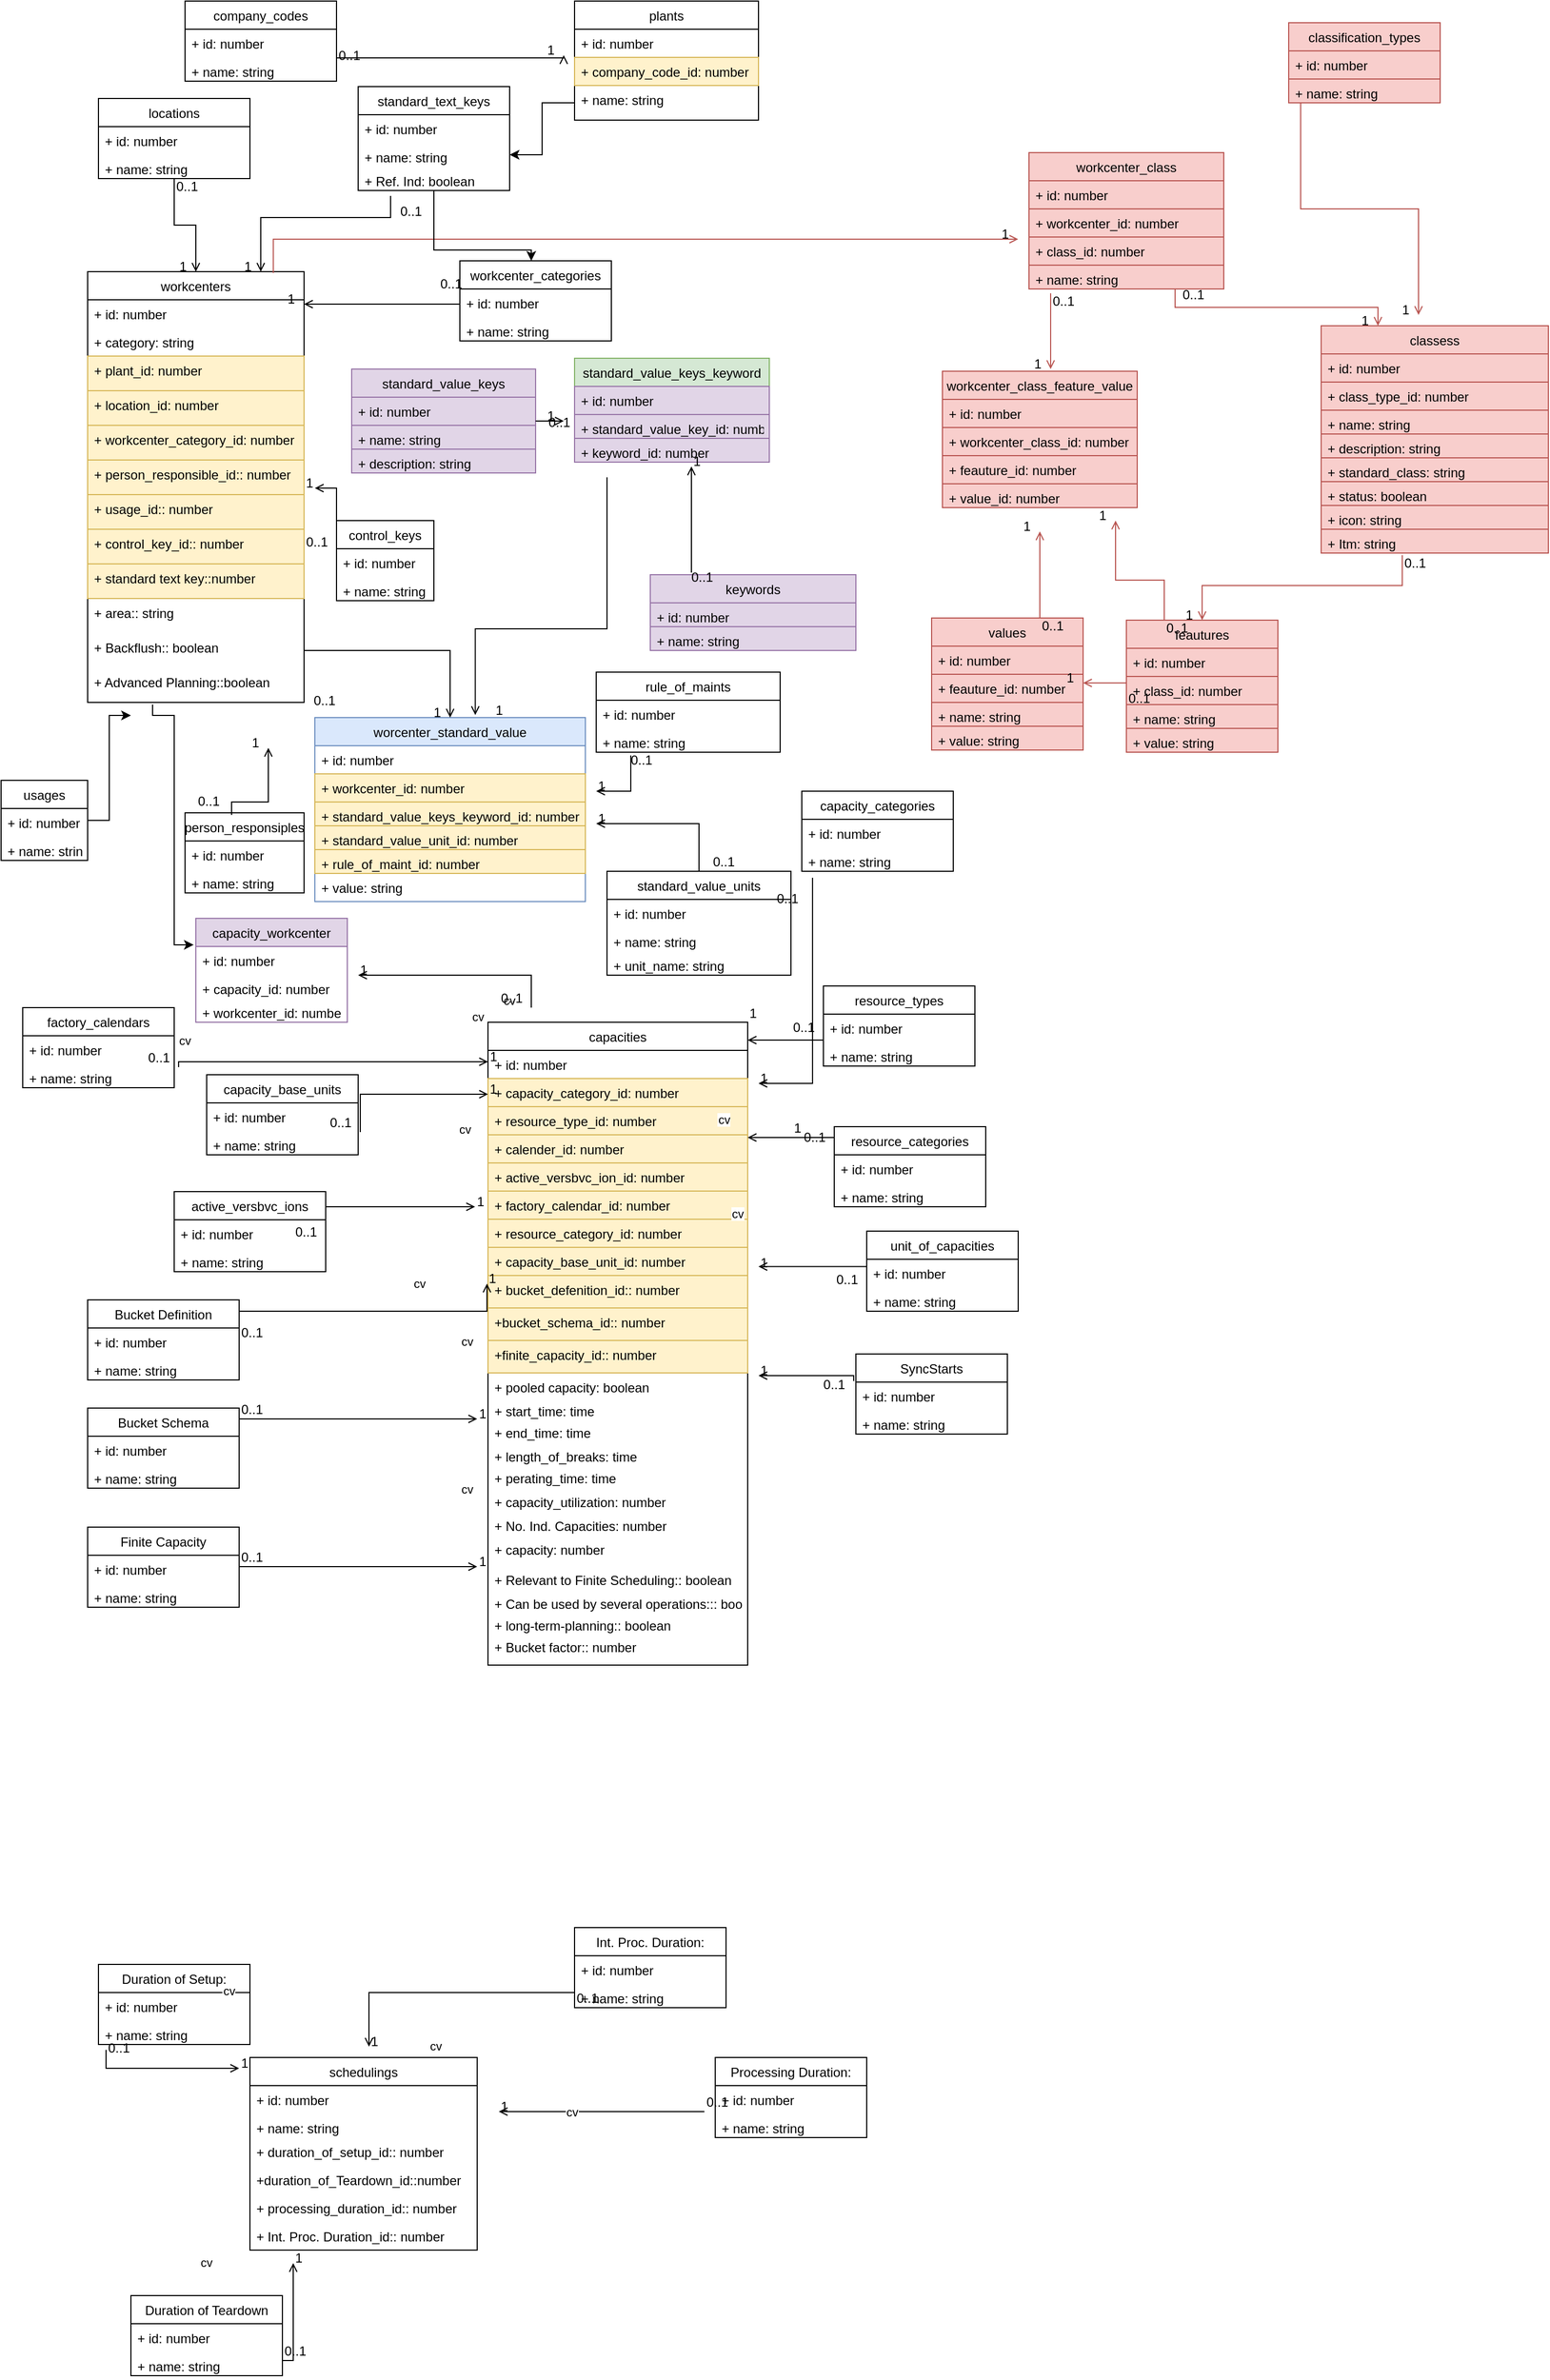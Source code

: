 <mxfile version="20.8.18" type="github">
  <diagram id="C5RBs43oDa-KdzZeNtuy" name="Page-1">
    <mxGraphModel dx="1707" dy="484" grid="1" gridSize="10" guides="1" tooltips="1" connect="1" arrows="1" fold="1" page="1" pageScale="1" pageWidth="827" pageHeight="1169" math="0" shadow="0">
      <root>
        <mxCell id="WIyWlLk6GJQsqaUBKTNV-0" />
        <mxCell id="WIyWlLk6GJQsqaUBKTNV-1" parent="WIyWlLk6GJQsqaUBKTNV-0" />
        <mxCell id="zkfFHV4jXpPFQw0GAbJ--26" value="" style="endArrow=open;shadow=0;strokeWidth=1;rounded=0;endFill=1;edgeStyle=elbowEdgeStyle;elbow=vertical;" parent="WIyWlLk6GJQsqaUBKTNV-1" edge="1">
          <mxGeometry x="0.5" y="41" relative="1" as="geometry">
            <mxPoint x="230" y="65" as="sourcePoint" />
            <mxPoint x="440" y="60" as="targetPoint" />
            <mxPoint x="-40" y="32" as="offset" />
          </mxGeometry>
        </mxCell>
        <mxCell id="zkfFHV4jXpPFQw0GAbJ--27" value="0..1" style="resizable=0;align=left;verticalAlign=bottom;labelBackgroundColor=none;fontSize=12;" parent="zkfFHV4jXpPFQw0GAbJ--26" connectable="0" vertex="1">
          <mxGeometry x="-1" relative="1" as="geometry">
            <mxPoint y="4" as="offset" />
          </mxGeometry>
        </mxCell>
        <mxCell id="zkfFHV4jXpPFQw0GAbJ--28" value="1" style="resizable=0;align=right;verticalAlign=bottom;labelBackgroundColor=none;fontSize=12;" parent="zkfFHV4jXpPFQw0GAbJ--26" connectable="0" vertex="1">
          <mxGeometry x="1" relative="1" as="geometry">
            <mxPoint x="-7" y="4" as="offset" />
          </mxGeometry>
        </mxCell>
        <mxCell id="nai0lv8e3S5_15pct3bF-10" value="workcenters" style="swimlane;fontStyle=0;childLayout=stackLayout;horizontal=1;startSize=26;fillColor=none;horizontalStack=0;resizeParent=1;resizeParentMax=0;resizeLast=0;collapsible=1;marginBottom=0;" parent="WIyWlLk6GJQsqaUBKTNV-1" vertex="1">
          <mxGeometry y="260" width="200" height="398" as="geometry" />
        </mxCell>
        <mxCell id="nai0lv8e3S5_15pct3bF-11" value="+ id: number" style="text;strokeColor=none;fillColor=none;align=left;verticalAlign=top;spacingLeft=4;spacingRight=4;overflow=hidden;rotatable=0;points=[[0,0.5],[1,0.5]];portConstraint=eastwest;" parent="nai0lv8e3S5_15pct3bF-10" vertex="1">
          <mxGeometry y="26" width="200" height="26" as="geometry" />
        </mxCell>
        <mxCell id="nai0lv8e3S5_15pct3bF-12" value="+ category: string" style="text;strokeColor=none;fillColor=none;align=left;verticalAlign=top;spacingLeft=4;spacingRight=4;overflow=hidden;rotatable=0;points=[[0,0.5],[1,0.5]];portConstraint=eastwest;" parent="nai0lv8e3S5_15pct3bF-10" vertex="1">
          <mxGeometry y="52" width="200" height="26" as="geometry" />
        </mxCell>
        <mxCell id="nai0lv8e3S5_15pct3bF-13" value="+ plant_id: number" style="text;strokeColor=#d6b656;fillColor=#fff2cc;align=left;verticalAlign=top;spacingLeft=4;spacingRight=4;overflow=hidden;rotatable=0;points=[[0,0.5],[1,0.5]];portConstraint=eastwest;" parent="nai0lv8e3S5_15pct3bF-10" vertex="1">
          <mxGeometry y="78" width="200" height="32" as="geometry" />
        </mxCell>
        <mxCell id="nDgb5JVoQC5QyOSWnhr2-53" value="+ location_id: number" style="text;strokeColor=#d6b656;fillColor=#fff2cc;align=left;verticalAlign=top;spacingLeft=4;spacingRight=4;overflow=hidden;rotatable=0;points=[[0,0.5],[1,0.5]];portConstraint=eastwest;" parent="nai0lv8e3S5_15pct3bF-10" vertex="1">
          <mxGeometry y="110" width="200" height="32" as="geometry" />
        </mxCell>
        <mxCell id="S1Rrz3oCqveGkehBqS2J-21" value="+ workcenter_category_id: number" style="text;strokeColor=#d6b656;fillColor=#fff2cc;align=left;verticalAlign=top;spacingLeft=4;spacingRight=4;overflow=hidden;rotatable=0;points=[[0,0.5],[1,0.5]];portConstraint=eastwest;" parent="nai0lv8e3S5_15pct3bF-10" vertex="1">
          <mxGeometry y="142" width="200" height="32" as="geometry" />
        </mxCell>
        <mxCell id="xuwSnN8KKcQ7ECBKhQ2v-12" value="+ person_responsible_id:: number" style="text;strokeColor=#d6b656;fillColor=#fff2cc;align=left;verticalAlign=top;spacingLeft=4;spacingRight=4;overflow=hidden;rotatable=0;points=[[0,0.5],[1,0.5]];portConstraint=eastwest;" parent="nai0lv8e3S5_15pct3bF-10" vertex="1">
          <mxGeometry y="174" width="200" height="32" as="geometry" />
        </mxCell>
        <mxCell id="xuwSnN8KKcQ7ECBKhQ2v-14" value="+ usage_id:: number" style="text;strokeColor=#d6b656;fillColor=#fff2cc;align=left;verticalAlign=top;spacingLeft=4;spacingRight=4;overflow=hidden;rotatable=0;points=[[0,0.5],[1,0.5]];portConstraint=eastwest;" parent="nai0lv8e3S5_15pct3bF-10" vertex="1">
          <mxGeometry y="206" width="200" height="32" as="geometry" />
        </mxCell>
        <mxCell id="kcYZRXCWNb8mJVY2Nd_--15" value="+ control_key_id:: number" style="text;strokeColor=#d6b656;fillColor=#fff2cc;align=left;verticalAlign=top;spacingLeft=4;spacingRight=4;overflow=hidden;rotatable=0;points=[[0,0.5],[1,0.5]];portConstraint=eastwest;" parent="nai0lv8e3S5_15pct3bF-10" vertex="1">
          <mxGeometry y="238" width="200" height="32" as="geometry" />
        </mxCell>
        <mxCell id="kcYZRXCWNb8mJVY2Nd_--16" value="+ standard text key::number" style="text;strokeColor=#d6b656;fillColor=#fff2cc;align=left;verticalAlign=top;spacingLeft=4;spacingRight=4;overflow=hidden;rotatable=0;points=[[0,0.5],[1,0.5]];portConstraint=eastwest;" parent="nai0lv8e3S5_15pct3bF-10" vertex="1">
          <mxGeometry y="270" width="200" height="32" as="geometry" />
        </mxCell>
        <mxCell id="xuwSnN8KKcQ7ECBKhQ2v-13" value="+ area:: string" style="text;strokeColor=none;fillColor=none;align=left;verticalAlign=top;spacingLeft=4;spacingRight=4;overflow=hidden;rotatable=0;points=[[0,0.5],[1,0.5]];portConstraint=eastwest;" parent="nai0lv8e3S5_15pct3bF-10" vertex="1">
          <mxGeometry y="302" width="200" height="32" as="geometry" />
        </mxCell>
        <mxCell id="xuwSnN8KKcQ7ECBKhQ2v-15" value="+ Backflush:: boolean" style="text;strokeColor=none;fillColor=none;align=left;verticalAlign=top;spacingLeft=4;spacingRight=4;overflow=hidden;rotatable=0;points=[[0,0.5],[1,0.5]];portConstraint=eastwest;" parent="nai0lv8e3S5_15pct3bF-10" vertex="1">
          <mxGeometry y="334" width="200" height="32" as="geometry" />
        </mxCell>
        <mxCell id="xuwSnN8KKcQ7ECBKhQ2v-16" value="+ Advanced Planning::boolean" style="text;strokeColor=none;fillColor=none;align=left;verticalAlign=top;spacingLeft=4;spacingRight=4;overflow=hidden;rotatable=0;points=[[0,0.5],[1,0.5]];portConstraint=eastwest;" parent="nai0lv8e3S5_15pct3bF-10" vertex="1">
          <mxGeometry y="366" width="200" height="32" as="geometry" />
        </mxCell>
        <mxCell id="nDgb5JVoQC5QyOSWnhr2-13" value="classess" style="swimlane;fontStyle=0;childLayout=stackLayout;horizontal=1;startSize=26;fillColor=#f8cecc;horizontalStack=0;resizeParent=1;resizeParentMax=0;resizeLast=0;collapsible=1;marginBottom=0;strokeColor=#b85450;" parent="WIyWlLk6GJQsqaUBKTNV-1" vertex="1">
          <mxGeometry x="1140" y="310" width="210" height="210" as="geometry" />
        </mxCell>
        <mxCell id="nDgb5JVoQC5QyOSWnhr2-14" value="+ id: number" style="text;strokeColor=#b85450;fillColor=#f8cecc;align=left;verticalAlign=top;spacingLeft=4;spacingRight=4;overflow=hidden;rotatable=0;points=[[0,0.5],[1,0.5]];portConstraint=eastwest;" parent="nDgb5JVoQC5QyOSWnhr2-13" vertex="1">
          <mxGeometry y="26" width="210" height="26" as="geometry" />
        </mxCell>
        <mxCell id="nDgb5JVoQC5QyOSWnhr2-69" value="+ class_type_id: number" style="text;strokeColor=#b85450;fillColor=#f8cecc;align=left;verticalAlign=top;spacingLeft=4;spacingRight=4;overflow=hidden;rotatable=0;points=[[0,0.5],[1,0.5]];portConstraint=eastwest;" parent="nDgb5JVoQC5QyOSWnhr2-13" vertex="1">
          <mxGeometry y="52" width="210" height="26" as="geometry" />
        </mxCell>
        <mxCell id="nDgb5JVoQC5QyOSWnhr2-16" value="+ name: string" style="text;strokeColor=#b85450;fillColor=#f8cecc;align=left;verticalAlign=top;spacingLeft=4;spacingRight=4;overflow=hidden;rotatable=0;points=[[0,0.5],[1,0.5]];portConstraint=eastwest;" parent="nDgb5JVoQC5QyOSWnhr2-13" vertex="1">
          <mxGeometry y="78" width="210" height="22" as="geometry" />
        </mxCell>
        <mxCell id="kcYZRXCWNb8mJVY2Nd_--10" value="+ description: string" style="text;strokeColor=#b85450;fillColor=#f8cecc;align=left;verticalAlign=top;spacingLeft=4;spacingRight=4;overflow=hidden;rotatable=0;points=[[0,0.5],[1,0.5]];portConstraint=eastwest;" parent="nDgb5JVoQC5QyOSWnhr2-13" vertex="1">
          <mxGeometry y="100" width="210" height="22" as="geometry" />
        </mxCell>
        <mxCell id="kcYZRXCWNb8mJVY2Nd_--11" value="+ standard_class: string" style="text;strokeColor=#b85450;fillColor=#f8cecc;align=left;verticalAlign=top;spacingLeft=4;spacingRight=4;overflow=hidden;rotatable=0;points=[[0,0.5],[1,0.5]];portConstraint=eastwest;" parent="nDgb5JVoQC5QyOSWnhr2-13" vertex="1">
          <mxGeometry y="122" width="210" height="22" as="geometry" />
        </mxCell>
        <mxCell id="kcYZRXCWNb8mJVY2Nd_--12" value="+ status: boolean" style="text;strokeColor=#b85450;fillColor=#f8cecc;align=left;verticalAlign=top;spacingLeft=4;spacingRight=4;overflow=hidden;rotatable=0;points=[[0,0.5],[1,0.5]];portConstraint=eastwest;" parent="nDgb5JVoQC5QyOSWnhr2-13" vertex="1">
          <mxGeometry y="144" width="210" height="22" as="geometry" />
        </mxCell>
        <mxCell id="kcYZRXCWNb8mJVY2Nd_--13" value="+ icon: string" style="text;strokeColor=#b85450;fillColor=#f8cecc;align=left;verticalAlign=top;spacingLeft=4;spacingRight=4;overflow=hidden;rotatable=0;points=[[0,0.5],[1,0.5]];portConstraint=eastwest;" parent="nDgb5JVoQC5QyOSWnhr2-13" vertex="1">
          <mxGeometry y="166" width="210" height="22" as="geometry" />
        </mxCell>
        <mxCell id="kcYZRXCWNb8mJVY2Nd_--14" value="+ Itm: string" style="text;strokeColor=#b85450;fillColor=#f8cecc;align=left;verticalAlign=top;spacingLeft=4;spacingRight=4;overflow=hidden;rotatable=0;points=[[0,0.5],[1,0.5]];portConstraint=eastwest;" parent="nDgb5JVoQC5QyOSWnhr2-13" vertex="1">
          <mxGeometry y="188" width="210" height="22" as="geometry" />
        </mxCell>
        <mxCell id="nDgb5JVoQC5QyOSWnhr2-17" value="feautures" style="swimlane;fontStyle=0;childLayout=stackLayout;horizontal=1;startSize=26;fillColor=#f8cecc;horizontalStack=0;resizeParent=1;resizeParentMax=0;resizeLast=0;collapsible=1;marginBottom=0;strokeColor=#b85450;" parent="WIyWlLk6GJQsqaUBKTNV-1" vertex="1">
          <mxGeometry x="960" y="582" width="140" height="122" as="geometry" />
        </mxCell>
        <mxCell id="nDgb5JVoQC5QyOSWnhr2-18" value="+ id: number" style="text;strokeColor=#b85450;fillColor=#f8cecc;align=left;verticalAlign=top;spacingLeft=4;spacingRight=4;overflow=hidden;rotatable=0;points=[[0,0.5],[1,0.5]];portConstraint=eastwest;" parent="nDgb5JVoQC5QyOSWnhr2-17" vertex="1">
          <mxGeometry y="26" width="140" height="26" as="geometry" />
        </mxCell>
        <mxCell id="nDgb5JVoQC5QyOSWnhr2-19" value="+ class_id: number" style="text;strokeColor=#b85450;fillColor=#f8cecc;align=left;verticalAlign=top;spacingLeft=4;spacingRight=4;overflow=hidden;rotatable=0;points=[[0,0.5],[1,0.5]];portConstraint=eastwest;" parent="nDgb5JVoQC5QyOSWnhr2-17" vertex="1">
          <mxGeometry y="52" width="140" height="26" as="geometry" />
        </mxCell>
        <mxCell id="nDgb5JVoQC5QyOSWnhr2-20" value="+ name: string" style="text;strokeColor=#b85450;fillColor=#f8cecc;align=left;verticalAlign=top;spacingLeft=4;spacingRight=4;overflow=hidden;rotatable=0;points=[[0,0.5],[1,0.5]];portConstraint=eastwest;" parent="nDgb5JVoQC5QyOSWnhr2-17" vertex="1">
          <mxGeometry y="78" width="140" height="22" as="geometry" />
        </mxCell>
        <mxCell id="nDgb5JVoQC5QyOSWnhr2-22" value="+ value: string" style="text;strokeColor=#b85450;fillColor=#f8cecc;align=left;verticalAlign=top;spacingLeft=4;spacingRight=4;overflow=hidden;rotatable=0;points=[[0,0.5],[1,0.5]];portConstraint=eastwest;" parent="nDgb5JVoQC5QyOSWnhr2-17" vertex="1">
          <mxGeometry y="100" width="140" height="22" as="geometry" />
        </mxCell>
        <mxCell id="nDgb5JVoQC5QyOSWnhr2-23" value="keywords" style="swimlane;fontStyle=0;childLayout=stackLayout;horizontal=1;startSize=26;fillColor=#e1d5e7;horizontalStack=0;resizeParent=1;resizeParentMax=0;resizeLast=0;collapsible=1;marginBottom=0;strokeColor=#9673a6;" parent="WIyWlLk6GJQsqaUBKTNV-1" vertex="1">
          <mxGeometry x="520" y="540" width="190" height="70" as="geometry" />
        </mxCell>
        <mxCell id="nDgb5JVoQC5QyOSWnhr2-24" value="+ id: number" style="text;strokeColor=#9673a6;fillColor=#e1d5e7;align=left;verticalAlign=top;spacingLeft=4;spacingRight=4;overflow=hidden;rotatable=0;points=[[0,0.5],[1,0.5]];portConstraint=eastwest;" parent="nDgb5JVoQC5QyOSWnhr2-23" vertex="1">
          <mxGeometry y="26" width="190" height="22" as="geometry" />
        </mxCell>
        <mxCell id="nDgb5JVoQC5QyOSWnhr2-26" value="+ name: string" style="text;strokeColor=#9673a6;fillColor=#e1d5e7;align=left;verticalAlign=top;spacingLeft=4;spacingRight=4;overflow=hidden;rotatable=0;points=[[0,0.5],[1,0.5]];portConstraint=eastwest;" parent="nDgb5JVoQC5QyOSWnhr2-23" vertex="1">
          <mxGeometry y="48" width="190" height="22" as="geometry" />
        </mxCell>
        <mxCell id="nDgb5JVoQC5QyOSWnhr2-28" value="worcenter_standard_value" style="swimlane;fontStyle=0;childLayout=stackLayout;horizontal=1;startSize=26;fillColor=#dae8fc;horizontalStack=0;resizeParent=1;resizeParentMax=0;resizeLast=0;collapsible=1;marginBottom=0;strokeColor=#6c8ebf;" parent="WIyWlLk6GJQsqaUBKTNV-1" vertex="1">
          <mxGeometry x="210" y="672" width="250" height="170" as="geometry">
            <mxRectangle x="220" y="670" width="270" height="30" as="alternateBounds" />
          </mxGeometry>
        </mxCell>
        <mxCell id="nDgb5JVoQC5QyOSWnhr2-29" value="+ id: number" style="text;strokeColor=none;fillColor=none;align=left;verticalAlign=top;spacingLeft=4;spacingRight=4;overflow=hidden;rotatable=0;points=[[0,0.5],[1,0.5]];portConstraint=eastwest;" parent="nDgb5JVoQC5QyOSWnhr2-28" vertex="1">
          <mxGeometry y="26" width="250" height="26" as="geometry" />
        </mxCell>
        <mxCell id="nDgb5JVoQC5QyOSWnhr2-30" value="+ workcenter_id: number" style="text;strokeColor=#d6b656;fillColor=#fff2cc;align=left;verticalAlign=top;spacingLeft=4;spacingRight=4;overflow=hidden;rotatable=0;points=[[0,0.5],[1,0.5]];portConstraint=eastwest;" parent="nDgb5JVoQC5QyOSWnhr2-28" vertex="1">
          <mxGeometry y="52" width="250" height="26" as="geometry" />
        </mxCell>
        <mxCell id="nDgb5JVoQC5QyOSWnhr2-31" value="+ standard_value_keys_keyword_id: number" style="text;strokeColor=#d6b656;fillColor=#fff2cc;align=left;verticalAlign=top;spacingLeft=4;spacingRight=4;overflow=hidden;rotatable=0;points=[[0,0.5],[1,0.5]];portConstraint=eastwest;" parent="nDgb5JVoQC5QyOSWnhr2-28" vertex="1">
          <mxGeometry y="78" width="250" height="22" as="geometry" />
        </mxCell>
        <mxCell id="kcYZRXCWNb8mJVY2Nd_--27" value="+ standard_value_unit_id: number" style="text;strokeColor=#d6b656;fillColor=#fff2cc;align=left;verticalAlign=top;spacingLeft=4;spacingRight=4;overflow=hidden;rotatable=0;points=[[0,0.5],[1,0.5]];portConstraint=eastwest;" parent="nDgb5JVoQC5QyOSWnhr2-28" vertex="1">
          <mxGeometry y="100" width="250" height="22" as="geometry" />
        </mxCell>
        <mxCell id="nDgb5JVoQC5QyOSWnhr2-32" value="+ rule_of_maint_id: number" style="text;strokeColor=#d6b656;fillColor=#fff2cc;align=left;verticalAlign=top;spacingLeft=4;spacingRight=4;overflow=hidden;rotatable=0;points=[[0,0.5],[1,0.5]];portConstraint=eastwest;" parent="nDgb5JVoQC5QyOSWnhr2-28" vertex="1">
          <mxGeometry y="122" width="250" height="22" as="geometry" />
        </mxCell>
        <mxCell id="nDgb5JVoQC5QyOSWnhr2-33" value="+ value: string" style="text;strokeColor=none;fillColor=none;align=left;verticalAlign=top;spacingLeft=4;spacingRight=4;overflow=hidden;rotatable=0;points=[[0,0.5],[1,0.5]];portConstraint=eastwest;" parent="nDgb5JVoQC5QyOSWnhr2-28" vertex="1">
          <mxGeometry y="144" width="250" height="26" as="geometry" />
        </mxCell>
        <mxCell id="nDgb5JVoQC5QyOSWnhr2-39" value="" style="endArrow=open;shadow=0;strokeWidth=1;rounded=0;endFill=1;edgeStyle=elbowEdgeStyle;elbow=vertical;entryX=0.5;entryY=0;entryDx=0;entryDy=0;exitX=1;exitY=0.5;exitDx=0;exitDy=0;" parent="WIyWlLk6GJQsqaUBKTNV-1" source="xuwSnN8KKcQ7ECBKhQ2v-16" target="nDgb5JVoQC5QyOSWnhr2-28" edge="1">
          <mxGeometry x="0.5" y="41" relative="1" as="geometry">
            <mxPoint x="70" y="340" as="sourcePoint" />
            <mxPoint x="188" y="350" as="targetPoint" />
            <mxPoint x="-40" y="32" as="offset" />
            <Array as="points">
              <mxPoint x="160" y="610" />
              <mxPoint x="104" y="480" />
            </Array>
          </mxGeometry>
        </mxCell>
        <mxCell id="nDgb5JVoQC5QyOSWnhr2-40" value="0..1" style="resizable=0;align=left;verticalAlign=bottom;labelBackgroundColor=none;fontSize=12;" parent="nDgb5JVoQC5QyOSWnhr2-39" connectable="0" vertex="1">
          <mxGeometry x="-1" relative="1" as="geometry">
            <mxPoint x="7" y="23" as="offset" />
          </mxGeometry>
        </mxCell>
        <mxCell id="nDgb5JVoQC5QyOSWnhr2-41" value="1" style="resizable=0;align=right;verticalAlign=bottom;labelBackgroundColor=none;fontSize=12;" parent="nDgb5JVoQC5QyOSWnhr2-39" connectable="0" vertex="1">
          <mxGeometry x="1" relative="1" as="geometry">
            <mxPoint x="-7" y="4" as="offset" />
          </mxGeometry>
        </mxCell>
        <mxCell id="nDgb5JVoQC5QyOSWnhr2-43" value="" style="endArrow=open;shadow=0;strokeWidth=1;rounded=0;endFill=1;edgeStyle=elbowEdgeStyle;elbow=vertical;entryX=0.593;entryY=-0.014;entryDx=0;entryDy=0;entryPerimeter=0;" parent="WIyWlLk6GJQsqaUBKTNV-1" target="nDgb5JVoQC5QyOSWnhr2-28" edge="1">
          <mxGeometry x="0.5" y="41" relative="1" as="geometry">
            <mxPoint x="480" y="450" as="sourcePoint" />
            <mxPoint x="238" y="570" as="targetPoint" />
            <mxPoint x="-40" y="32" as="offset" />
            <Array as="points">
              <mxPoint x="290" y="590" />
            </Array>
          </mxGeometry>
        </mxCell>
        <mxCell id="nDgb5JVoQC5QyOSWnhr2-45" value="1" style="resizable=0;align=right;verticalAlign=bottom;labelBackgroundColor=none;fontSize=12;" parent="nDgb5JVoQC5QyOSWnhr2-43" connectable="0" vertex="1">
          <mxGeometry x="1" relative="1" as="geometry">
            <mxPoint x="27" y="4" as="offset" />
          </mxGeometry>
        </mxCell>
        <mxCell id="nDgb5JVoQC5QyOSWnhr2-50" value="" style="endArrow=open;shadow=0;strokeWidth=1;rounded=0;endFill=1;edgeStyle=elbowEdgeStyle;elbow=vertical;entryX=0.5;entryY=0;entryDx=0;entryDy=0;exitX=0.357;exitY=1.091;exitDx=0;exitDy=0;exitPerimeter=0;fillColor=#f8cecc;strokeColor=#b85450;" parent="WIyWlLk6GJQsqaUBKTNV-1" source="kcYZRXCWNb8mJVY2Nd_--14" target="nDgb5JVoQC5QyOSWnhr2-17" edge="1">
          <mxGeometry x="0.5" y="41" relative="1" as="geometry">
            <mxPoint x="637" y="434" as="sourcePoint" />
            <mxPoint x="448" y="550" as="targetPoint" />
            <mxPoint x="-40" y="32" as="offset" />
            <Array as="points">
              <mxPoint x="1050" y="550" />
              <mxPoint x="480" y="530" />
            </Array>
          </mxGeometry>
        </mxCell>
        <mxCell id="nDgb5JVoQC5QyOSWnhr2-51" value="0..1" style="resizable=0;align=left;verticalAlign=bottom;labelBackgroundColor=none;fontSize=12;" parent="nDgb5JVoQC5QyOSWnhr2-50" connectable="0" vertex="1">
          <mxGeometry x="-1" relative="1" as="geometry">
            <mxPoint y="16" as="offset" />
          </mxGeometry>
        </mxCell>
        <mxCell id="nDgb5JVoQC5QyOSWnhr2-52" value="1" style="resizable=0;align=right;verticalAlign=bottom;labelBackgroundColor=none;fontSize=12;" parent="nDgb5JVoQC5QyOSWnhr2-50" connectable="0" vertex="1">
          <mxGeometry x="1" relative="1" as="geometry">
            <mxPoint x="-7" y="4" as="offset" />
          </mxGeometry>
        </mxCell>
        <mxCell id="nDgb5JVoQC5QyOSWnhr2-60" value="classification_types" style="swimlane;fontStyle=0;childLayout=stackLayout;horizontal=1;startSize=26;fillColor=#f8cecc;horizontalStack=0;resizeParent=1;resizeParentMax=0;resizeLast=0;collapsible=1;marginBottom=0;strokeColor=#b85450;" parent="WIyWlLk6GJQsqaUBKTNV-1" vertex="1">
          <mxGeometry x="1110" y="30" width="140" height="74" as="geometry" />
        </mxCell>
        <mxCell id="nDgb5JVoQC5QyOSWnhr2-61" value="+ id: number" style="text;strokeColor=#b85450;fillColor=#f8cecc;align=left;verticalAlign=top;spacingLeft=4;spacingRight=4;overflow=hidden;rotatable=0;points=[[0,0.5],[1,0.5]];portConstraint=eastwest;" parent="nDgb5JVoQC5QyOSWnhr2-60" vertex="1">
          <mxGeometry y="26" width="140" height="26" as="geometry" />
        </mxCell>
        <mxCell id="nDgb5JVoQC5QyOSWnhr2-63" value="+ name: string" style="text;strokeColor=#b85450;fillColor=#f8cecc;align=left;verticalAlign=top;spacingLeft=4;spacingRight=4;overflow=hidden;rotatable=0;points=[[0,0.5],[1,0.5]];portConstraint=eastwest;" parent="nDgb5JVoQC5QyOSWnhr2-60" vertex="1">
          <mxGeometry y="52" width="140" height="22" as="geometry" />
        </mxCell>
        <mxCell id="nDgb5JVoQC5QyOSWnhr2-64" value="workcenter_class" style="swimlane;fontStyle=0;childLayout=stackLayout;horizontal=1;startSize=26;fillColor=#f8cecc;horizontalStack=0;resizeParent=1;resizeParentMax=0;resizeLast=0;collapsible=1;marginBottom=0;strokeColor=#b85450;" parent="WIyWlLk6GJQsqaUBKTNV-1" vertex="1">
          <mxGeometry x="870" y="150" width="180" height="126" as="geometry" />
        </mxCell>
        <mxCell id="nDgb5JVoQC5QyOSWnhr2-65" value="+ id: number" style="text;strokeColor=#b85450;fillColor=#f8cecc;align=left;verticalAlign=top;spacingLeft=4;spacingRight=4;overflow=hidden;rotatable=0;points=[[0,0.5],[1,0.5]];portConstraint=eastwest;" parent="nDgb5JVoQC5QyOSWnhr2-64" vertex="1">
          <mxGeometry y="26" width="180" height="26" as="geometry" />
        </mxCell>
        <mxCell id="nDgb5JVoQC5QyOSWnhr2-66" value="+ workcenter_id: number" style="text;strokeColor=#b85450;fillColor=#f8cecc;align=left;verticalAlign=top;spacingLeft=4;spacingRight=4;overflow=hidden;rotatable=0;points=[[0,0.5],[1,0.5]];portConstraint=eastwest;" parent="nDgb5JVoQC5QyOSWnhr2-64" vertex="1">
          <mxGeometry y="52" width="180" height="26" as="geometry" />
        </mxCell>
        <mxCell id="xuwSnN8KKcQ7ECBKhQ2v-19" value="+ class_id: number" style="text;strokeColor=#b85450;fillColor=#f8cecc;align=left;verticalAlign=top;spacingLeft=4;spacingRight=4;overflow=hidden;rotatable=0;points=[[0,0.5],[1,0.5]];portConstraint=eastwest;" parent="nDgb5JVoQC5QyOSWnhr2-64" vertex="1">
          <mxGeometry y="78" width="180" height="26" as="geometry" />
        </mxCell>
        <mxCell id="nDgb5JVoQC5QyOSWnhr2-67" value="+ name: string" style="text;strokeColor=#b85450;fillColor=#f8cecc;align=left;verticalAlign=top;spacingLeft=4;spacingRight=4;overflow=hidden;rotatable=0;points=[[0,0.5],[1,0.5]];portConstraint=eastwest;" parent="nDgb5JVoQC5QyOSWnhr2-64" vertex="1">
          <mxGeometry y="104" width="180" height="22" as="geometry" />
        </mxCell>
        <mxCell id="nDgb5JVoQC5QyOSWnhr2-47" value="" style="endArrow=open;shadow=0;strokeWidth=1;rounded=0;endFill=1;edgeStyle=elbowEdgeStyle;elbow=vertical;entryX=0.25;entryY=0;entryDx=0;entryDy=0;fillColor=#f8cecc;strokeColor=#b85450;exitX=0.75;exitY=1;exitDx=0;exitDy=0;" parent="WIyWlLk6GJQsqaUBKTNV-1" source="nDgb5JVoQC5QyOSWnhr2-64" target="nDgb5JVoQC5QyOSWnhr2-13" edge="1">
          <mxGeometry x="0.5" y="41" relative="1" as="geometry">
            <mxPoint x="660" y="250" as="sourcePoint" />
            <mxPoint x="490" y="450" as="targetPoint" />
            <mxPoint x="-40" y="32" as="offset" />
            <Array as="points" />
          </mxGeometry>
        </mxCell>
        <mxCell id="nDgb5JVoQC5QyOSWnhr2-48" value="0..1" style="resizable=0;align=left;verticalAlign=bottom;labelBackgroundColor=none;fontSize=12;" parent="nDgb5JVoQC5QyOSWnhr2-47" connectable="0" vertex="1">
          <mxGeometry x="-1" relative="1" as="geometry">
            <mxPoint x="5" y="14" as="offset" />
          </mxGeometry>
        </mxCell>
        <mxCell id="nDgb5JVoQC5QyOSWnhr2-49" value="1" style="resizable=0;align=right;verticalAlign=bottom;labelBackgroundColor=none;fontSize=12;" parent="nDgb5JVoQC5QyOSWnhr2-47" connectable="0" vertex="1">
          <mxGeometry x="1" relative="1" as="geometry">
            <mxPoint x="-7" y="4" as="offset" />
          </mxGeometry>
        </mxCell>
        <mxCell id="xuwSnN8KKcQ7ECBKhQ2v-0" value="" style="endArrow=open;shadow=0;strokeWidth=1;rounded=0;endFill=1;edgeStyle=elbowEdgeStyle;elbow=vertical;exitX=0.079;exitY=1;exitDx=0;exitDy=0;exitPerimeter=0;fillColor=#f8cecc;strokeColor=#b85450;" parent="WIyWlLk6GJQsqaUBKTNV-1" source="nDgb5JVoQC5QyOSWnhr2-63" edge="1">
          <mxGeometry x="0.5" y="41" relative="1" as="geometry">
            <mxPoint x="590" y="190" as="sourcePoint" />
            <mxPoint x="1230" y="300" as="targetPoint" />
            <mxPoint x="-40" y="32" as="offset" />
          </mxGeometry>
        </mxCell>
        <mxCell id="xuwSnN8KKcQ7ECBKhQ2v-2" value="1" style="resizable=0;align=right;verticalAlign=bottom;labelBackgroundColor=none;fontSize=12;" parent="xuwSnN8KKcQ7ECBKhQ2v-0" connectable="0" vertex="1">
          <mxGeometry x="1" relative="1" as="geometry">
            <mxPoint x="-7" y="4" as="offset" />
          </mxGeometry>
        </mxCell>
        <mxCell id="xuwSnN8KKcQ7ECBKhQ2v-4" value="plants" style="swimlane;fontStyle=0;childLayout=stackLayout;horizontal=1;startSize=26;fillColor=none;horizontalStack=0;resizeParent=1;resizeParentMax=0;resizeLast=0;collapsible=1;marginBottom=0;" parent="WIyWlLk6GJQsqaUBKTNV-1" vertex="1">
          <mxGeometry x="450" y="10" width="170" height="110" as="geometry" />
        </mxCell>
        <mxCell id="xuwSnN8KKcQ7ECBKhQ2v-5" value="+ id: number" style="text;strokeColor=none;fillColor=none;align=left;verticalAlign=top;spacingLeft=4;spacingRight=4;overflow=hidden;rotatable=0;points=[[0,0.5],[1,0.5]];portConstraint=eastwest;" parent="xuwSnN8KKcQ7ECBKhQ2v-4" vertex="1">
          <mxGeometry y="26" width="170" height="26" as="geometry" />
        </mxCell>
        <mxCell id="xuwSnN8KKcQ7ECBKhQ2v-6" value="+ company_code_id: number" style="text;strokeColor=#d6b656;fillColor=#fff2cc;align=left;verticalAlign=top;spacingLeft=4;spacingRight=4;overflow=hidden;rotatable=0;points=[[0,0.5],[1,0.5]];portConstraint=eastwest;" parent="xuwSnN8KKcQ7ECBKhQ2v-4" vertex="1">
          <mxGeometry y="52" width="170" height="26" as="geometry" />
        </mxCell>
        <mxCell id="xuwSnN8KKcQ7ECBKhQ2v-7" value="+ name: string" style="text;strokeColor=none;fillColor=none;align=left;verticalAlign=top;spacingLeft=4;spacingRight=4;overflow=hidden;rotatable=0;points=[[0,0.5],[1,0.5]];portConstraint=eastwest;" parent="xuwSnN8KKcQ7ECBKhQ2v-4" vertex="1">
          <mxGeometry y="78" width="170" height="32" as="geometry" />
        </mxCell>
        <mxCell id="xuwSnN8KKcQ7ECBKhQ2v-8" value="company_codes" style="swimlane;fontStyle=0;childLayout=stackLayout;horizontal=1;startSize=26;fillColor=none;horizontalStack=0;resizeParent=1;resizeParentMax=0;resizeLast=0;collapsible=1;marginBottom=0;" parent="WIyWlLk6GJQsqaUBKTNV-1" vertex="1">
          <mxGeometry x="90" y="10" width="140" height="74" as="geometry" />
        </mxCell>
        <mxCell id="xuwSnN8KKcQ7ECBKhQ2v-9" value="+ id: number" style="text;strokeColor=none;fillColor=none;align=left;verticalAlign=top;spacingLeft=4;spacingRight=4;overflow=hidden;rotatable=0;points=[[0,0.5],[1,0.5]];portConstraint=eastwest;" parent="xuwSnN8KKcQ7ECBKhQ2v-8" vertex="1">
          <mxGeometry y="26" width="140" height="26" as="geometry" />
        </mxCell>
        <mxCell id="xuwSnN8KKcQ7ECBKhQ2v-11" value="+ name: string" style="text;strokeColor=none;fillColor=none;align=left;verticalAlign=top;spacingLeft=4;spacingRight=4;overflow=hidden;rotatable=0;points=[[0,0.5],[1,0.5]];portConstraint=eastwest;" parent="xuwSnN8KKcQ7ECBKhQ2v-8" vertex="1">
          <mxGeometry y="52" width="140" height="22" as="geometry" />
        </mxCell>
        <mxCell id="xuwSnN8KKcQ7ECBKhQ2v-17" value="" style="endArrow=open;shadow=0;strokeWidth=1;rounded=0;endFill=1;edgeStyle=elbowEdgeStyle;elbow=vertical;exitX=0.858;exitY=0.003;exitDx=0;exitDy=0;exitPerimeter=0;fillColor=#f8cecc;strokeColor=#b85450;" parent="WIyWlLk6GJQsqaUBKTNV-1" source="nai0lv8e3S5_15pct3bF-10" edge="1">
          <mxGeometry x="0.5" y="41" relative="1" as="geometry">
            <mxPoint x="210" y="260" as="sourcePoint" />
            <mxPoint x="860" y="230" as="targetPoint" />
            <mxPoint x="-40" y="32" as="offset" />
            <Array as="points">
              <mxPoint x="330" y="230" />
            </Array>
          </mxGeometry>
        </mxCell>
        <mxCell id="xuwSnN8KKcQ7ECBKhQ2v-18" value="1" style="resizable=0;align=right;verticalAlign=bottom;labelBackgroundColor=none;fontSize=12;" parent="xuwSnN8KKcQ7ECBKhQ2v-17" connectable="0" vertex="1">
          <mxGeometry x="1" relative="1" as="geometry">
            <mxPoint x="-7" y="4" as="offset" />
          </mxGeometry>
        </mxCell>
        <mxCell id="kcYZRXCWNb8mJVY2Nd_--17" value="standard_value_units" style="swimlane;fontStyle=0;childLayout=stackLayout;horizontal=1;startSize=26;fillColor=none;horizontalStack=0;resizeParent=1;resizeParentMax=0;resizeLast=0;collapsible=1;marginBottom=0;" parent="WIyWlLk6GJQsqaUBKTNV-1" vertex="1">
          <mxGeometry x="480" y="814" width="170" height="96" as="geometry" />
        </mxCell>
        <mxCell id="kcYZRXCWNb8mJVY2Nd_--18" value="+ id: number" style="text;strokeColor=none;fillColor=none;align=left;verticalAlign=top;spacingLeft=4;spacingRight=4;overflow=hidden;rotatable=0;points=[[0,0.5],[1,0.5]];portConstraint=eastwest;" parent="kcYZRXCWNb8mJVY2Nd_--17" vertex="1">
          <mxGeometry y="26" width="170" height="26" as="geometry" />
        </mxCell>
        <mxCell id="kcYZRXCWNb8mJVY2Nd_--19" value="+ name: string" style="text;strokeColor=none;fillColor=none;align=left;verticalAlign=top;spacingLeft=4;spacingRight=4;overflow=hidden;rotatable=0;points=[[0,0.5],[1,0.5]];portConstraint=eastwest;" parent="kcYZRXCWNb8mJVY2Nd_--17" vertex="1">
          <mxGeometry y="52" width="170" height="22" as="geometry" />
        </mxCell>
        <mxCell id="kcYZRXCWNb8mJVY2Nd_--20" value="+ unit_name: string" style="text;strokeColor=none;fillColor=none;align=left;verticalAlign=top;spacingLeft=4;spacingRight=4;overflow=hidden;rotatable=0;points=[[0,0.5],[1,0.5]];portConstraint=eastwest;" parent="kcYZRXCWNb8mJVY2Nd_--17" vertex="1">
          <mxGeometry y="74" width="170" height="22" as="geometry" />
        </mxCell>
        <mxCell id="kcYZRXCWNb8mJVY2Nd_--21" value="" style="endArrow=open;shadow=0;strokeWidth=1;rounded=0;endFill=1;edgeStyle=elbowEdgeStyle;elbow=vertical;exitX=0.5;exitY=0;exitDx=0;exitDy=0;" parent="WIyWlLk6GJQsqaUBKTNV-1" source="kcYZRXCWNb8mJVY2Nd_--17" edge="1">
          <mxGeometry x="0.5" y="41" relative="1" as="geometry">
            <mxPoint x="440" y="640" as="sourcePoint" />
            <mxPoint x="470" y="770" as="targetPoint" />
            <mxPoint x="-40" y="32" as="offset" />
            <Array as="points">
              <mxPoint x="490" y="770" />
              <mxPoint x="770" y="540" />
              <mxPoint x="490" y="540" />
            </Array>
          </mxGeometry>
        </mxCell>
        <mxCell id="kcYZRXCWNb8mJVY2Nd_--22" value="0..1" style="resizable=0;align=left;verticalAlign=bottom;labelBackgroundColor=none;fontSize=12;" parent="kcYZRXCWNb8mJVY2Nd_--21" connectable="0" vertex="1">
          <mxGeometry x="-1" relative="1" as="geometry">
            <mxPoint x="11" as="offset" />
          </mxGeometry>
        </mxCell>
        <mxCell id="kcYZRXCWNb8mJVY2Nd_--23" value="1" style="resizable=0;align=right;verticalAlign=bottom;labelBackgroundColor=none;fontSize=12;" parent="kcYZRXCWNb8mJVY2Nd_--21" connectable="0" vertex="1">
          <mxGeometry x="1" relative="1" as="geometry">
            <mxPoint x="10" y="4" as="offset" />
          </mxGeometry>
        </mxCell>
        <mxCell id="kcYZRXCWNb8mJVY2Nd_--28" value="capacities" style="swimlane;fontStyle=0;childLayout=stackLayout;horizontal=1;startSize=26;fillColor=none;horizontalStack=0;resizeParent=1;resizeParentMax=0;resizeLast=0;collapsible=1;marginBottom=0;" parent="WIyWlLk6GJQsqaUBKTNV-1" vertex="1">
          <mxGeometry x="370" y="953.5" width="240" height="594" as="geometry" />
        </mxCell>
        <mxCell id="kcYZRXCWNb8mJVY2Nd_--29" value="+ id: number" style="text;strokeColor=none;fillColor=none;align=left;verticalAlign=top;spacingLeft=4;spacingRight=4;overflow=hidden;rotatable=0;points=[[0,0.5],[1,0.5]];portConstraint=eastwest;" parent="kcYZRXCWNb8mJVY2Nd_--28" vertex="1">
          <mxGeometry y="26" width="240" height="26" as="geometry" />
        </mxCell>
        <mxCell id="kcYZRXCWNb8mJVY2Nd_--30" value="+ capacity_category_id: number" style="text;strokeColor=#d6b656;fillColor=#fff2cc;align=left;verticalAlign=top;spacingLeft=4;spacingRight=4;overflow=hidden;rotatable=0;points=[[0,0.5],[1,0.5]];portConstraint=eastwest;" parent="kcYZRXCWNb8mJVY2Nd_--28" vertex="1">
          <mxGeometry y="52" width="240" height="26" as="geometry" />
        </mxCell>
        <mxCell id="kcYZRXCWNb8mJVY2Nd_--57" value="+ resource_type_id: number" style="text;strokeColor=#d6b656;fillColor=#fff2cc;align=left;verticalAlign=top;spacingLeft=4;spacingRight=4;overflow=hidden;rotatable=0;points=[[0,0.5],[1,0.5]];portConstraint=eastwest;" parent="kcYZRXCWNb8mJVY2Nd_--28" vertex="1">
          <mxGeometry y="78" width="240" height="26" as="geometry" />
        </mxCell>
        <mxCell id="kcYZRXCWNb8mJVY2Nd_--73" value="+ calender_id: number" style="text;strokeColor=#d6b656;fillColor=#fff2cc;align=left;verticalAlign=top;spacingLeft=4;spacingRight=4;overflow=hidden;rotatable=0;points=[[0,0.5],[1,0.5]];portConstraint=eastwest;" parent="kcYZRXCWNb8mJVY2Nd_--28" vertex="1">
          <mxGeometry y="104" width="240" height="26" as="geometry" />
        </mxCell>
        <mxCell id="kcYZRXCWNb8mJVY2Nd_--74" value="+ active_versbvc_ion_id: number" style="text;strokeColor=#d6b656;fillColor=#fff2cc;align=left;verticalAlign=top;spacingLeft=4;spacingRight=4;overflow=hidden;rotatable=0;points=[[0,0.5],[1,0.5]];portConstraint=eastwest;" parent="kcYZRXCWNb8mJVY2Nd_--28" vertex="1">
          <mxGeometry y="130" width="240" height="26" as="geometry" />
        </mxCell>
        <mxCell id="kcYZRXCWNb8mJVY2Nd_--59" value="+ factory_calendar_id: number" style="text;strokeColor=#d6b656;fillColor=#fff2cc;align=left;verticalAlign=top;spacingLeft=4;spacingRight=4;overflow=hidden;rotatable=0;points=[[0,0.5],[1,0.5]];portConstraint=eastwest;" parent="kcYZRXCWNb8mJVY2Nd_--28" vertex="1">
          <mxGeometry y="156" width="240" height="26" as="geometry" />
        </mxCell>
        <mxCell id="S1Rrz3oCqveGkehBqS2J-72" value="+ resource_category_id: number" style="text;strokeColor=#d6b656;fillColor=#fff2cc;align=left;verticalAlign=top;spacingLeft=4;spacingRight=4;overflow=hidden;rotatable=0;points=[[0,0.5],[1,0.5]];portConstraint=eastwest;" parent="kcYZRXCWNb8mJVY2Nd_--28" vertex="1">
          <mxGeometry y="182" width="240" height="26" as="geometry" />
        </mxCell>
        <mxCell id="S1Rrz3oCqveGkehBqS2J-73" value="+ capacity_base_unit_id: number" style="text;strokeColor=#d6b656;fillColor=#fff2cc;align=left;verticalAlign=top;spacingLeft=4;spacingRight=4;overflow=hidden;rotatable=0;points=[[0,0.5],[1,0.5]];portConstraint=eastwest;" parent="kcYZRXCWNb8mJVY2Nd_--28" vertex="1">
          <mxGeometry y="208" width="240" height="26" as="geometry" />
        </mxCell>
        <mxCell id="Ke4LELLVGV0sienVbRO1-14" value="+ bucket_defenition_id:: number" style="text;strokeColor=#d6b656;fillColor=#fff2cc;align=left;verticalAlign=top;spacingLeft=4;spacingRight=4;overflow=hidden;rotatable=0;points=[[0,0.5],[1,0.5]];portConstraint=eastwest;" parent="kcYZRXCWNb8mJVY2Nd_--28" vertex="1">
          <mxGeometry y="234" width="240" height="30" as="geometry" />
        </mxCell>
        <mxCell id="Ke4LELLVGV0sienVbRO1-13" value="+bucket_schema_id:: number" style="text;strokeColor=#d6b656;fillColor=#fff2cc;align=left;verticalAlign=top;spacingLeft=4;spacingRight=4;overflow=hidden;rotatable=0;points=[[0,0.5],[1,0.5]];portConstraint=eastwest;" parent="kcYZRXCWNb8mJVY2Nd_--28" vertex="1">
          <mxGeometry y="264" width="240" height="30" as="geometry" />
        </mxCell>
        <mxCell id="Ke4LELLVGV0sienVbRO1-15" value="+finite_capacity_id:: number" style="text;strokeColor=#d6b656;fillColor=#fff2cc;align=left;verticalAlign=top;spacingLeft=4;spacingRight=4;overflow=hidden;rotatable=0;points=[[0,0.5],[1,0.5]];portConstraint=eastwest;" parent="kcYZRXCWNb8mJVY2Nd_--28" vertex="1">
          <mxGeometry y="294" width="240" height="30" as="geometry" />
        </mxCell>
        <mxCell id="kcYZRXCWNb8mJVY2Nd_--31" value="+ pooled capacity: boolean" style="text;strokeColor=none;fillColor=none;align=left;verticalAlign=top;spacingLeft=4;spacingRight=4;overflow=hidden;rotatable=0;points=[[0,0.5],[1,0.5]];portConstraint=eastwest;" parent="kcYZRXCWNb8mJVY2Nd_--28" vertex="1">
          <mxGeometry y="324" width="240" height="22" as="geometry" />
        </mxCell>
        <mxCell id="kcYZRXCWNb8mJVY2Nd_--32" value="+ start_time: time" style="text;strokeColor=none;fillColor=none;align=left;verticalAlign=top;spacingLeft=4;spacingRight=4;overflow=hidden;rotatable=0;points=[[0,0.5],[1,0.5]];portConstraint=eastwest;" parent="kcYZRXCWNb8mJVY2Nd_--28" vertex="1">
          <mxGeometry y="346" width="240" height="20" as="geometry" />
        </mxCell>
        <mxCell id="S1Rrz3oCqveGkehBqS2J-74" value="+ end_time: time" style="text;strokeColor=none;fillColor=none;align=left;verticalAlign=top;spacingLeft=4;spacingRight=4;overflow=hidden;rotatable=0;points=[[0,0.5],[1,0.5]];portConstraint=eastwest;" parent="kcYZRXCWNb8mJVY2Nd_--28" vertex="1">
          <mxGeometry y="366" width="240" height="22" as="geometry" />
        </mxCell>
        <mxCell id="S1Rrz3oCqveGkehBqS2J-75" value="+ length_of_breaks: time" style="text;strokeColor=none;fillColor=none;align=left;verticalAlign=top;spacingLeft=4;spacingRight=4;overflow=hidden;rotatable=0;points=[[0,0.5],[1,0.5]];portConstraint=eastwest;" parent="kcYZRXCWNb8mJVY2Nd_--28" vertex="1">
          <mxGeometry y="388" width="240" height="20" as="geometry" />
        </mxCell>
        <mxCell id="S1Rrz3oCqveGkehBqS2J-76" value="+ perating_time: time" style="text;strokeColor=none;fillColor=none;align=left;verticalAlign=top;spacingLeft=4;spacingRight=4;overflow=hidden;rotatable=0;points=[[0,0.5],[1,0.5]];portConstraint=eastwest;" parent="kcYZRXCWNb8mJVY2Nd_--28" vertex="1">
          <mxGeometry y="408" width="240" height="22" as="geometry" />
        </mxCell>
        <mxCell id="S1Rrz3oCqveGkehBqS2J-77" value="+ capacity_utilization: number" style="text;strokeColor=none;fillColor=none;align=left;verticalAlign=top;spacingLeft=4;spacingRight=4;overflow=hidden;rotatable=0;points=[[0,0.5],[1,0.5]];portConstraint=eastwest;" parent="kcYZRXCWNb8mJVY2Nd_--28" vertex="1">
          <mxGeometry y="430" width="240" height="22" as="geometry" />
        </mxCell>
        <mxCell id="S1Rrz3oCqveGkehBqS2J-78" value="+ No. Ind. Capacities: number" style="text;strokeColor=none;fillColor=none;align=left;verticalAlign=top;spacingLeft=4;spacingRight=4;overflow=hidden;rotatable=0;points=[[0,0.5],[1,0.5]];portConstraint=eastwest;" parent="kcYZRXCWNb8mJVY2Nd_--28" vertex="1">
          <mxGeometry y="452" width="240" height="22" as="geometry" />
        </mxCell>
        <mxCell id="S1Rrz3oCqveGkehBqS2J-86" value="+ capacity: number" style="text;strokeColor=none;fillColor=none;align=left;verticalAlign=top;spacingLeft=4;spacingRight=4;overflow=hidden;rotatable=0;points=[[0,0.5],[1,0.5]];portConstraint=eastwest;" parent="kcYZRXCWNb8mJVY2Nd_--28" vertex="1">
          <mxGeometry y="474" width="240" height="28" as="geometry" />
        </mxCell>
        <mxCell id="S1Rrz3oCqveGkehBqS2J-79" value="+ Relevant to Finite Scheduling:: boolean" style="text;strokeColor=none;fillColor=none;align=left;verticalAlign=top;spacingLeft=4;spacingRight=4;overflow=hidden;rotatable=0;points=[[0,0.5],[1,0.5]];portConstraint=eastwest;" parent="kcYZRXCWNb8mJVY2Nd_--28" vertex="1">
          <mxGeometry y="502" width="240" height="22" as="geometry" />
        </mxCell>
        <mxCell id="S1Rrz3oCqveGkehBqS2J-87" value="+ Can be used by several operations::: boolean" style="text;strokeColor=none;fillColor=none;align=left;verticalAlign=top;spacingLeft=4;spacingRight=4;overflow=hidden;rotatable=0;points=[[0,0.5],[1,0.5]];portConstraint=eastwest;" parent="kcYZRXCWNb8mJVY2Nd_--28" vertex="1">
          <mxGeometry y="524" width="240" height="20" as="geometry" />
        </mxCell>
        <mxCell id="S1Rrz3oCqveGkehBqS2J-88" value="+ long-term-planning:: boolean" style="text;strokeColor=none;fillColor=none;align=left;verticalAlign=top;spacingLeft=4;spacingRight=4;overflow=hidden;rotatable=0;points=[[0,0.5],[1,0.5]];portConstraint=eastwest;" parent="kcYZRXCWNb8mJVY2Nd_--28" vertex="1">
          <mxGeometry y="544" width="240" height="20" as="geometry" />
        </mxCell>
        <mxCell id="Ke4LELLVGV0sienVbRO1-12" value="+ Bucket factor:: number" style="text;strokeColor=none;fillColor=none;align=left;verticalAlign=top;spacingLeft=4;spacingRight=4;overflow=hidden;rotatable=0;points=[[0,0.5],[1,0.5]];portConstraint=eastwest;" parent="kcYZRXCWNb8mJVY2Nd_--28" vertex="1">
          <mxGeometry y="564" width="240" height="30" as="geometry" />
        </mxCell>
        <mxCell id="kcYZRXCWNb8mJVY2Nd_--33" value="capacity_categories" style="swimlane;fontStyle=0;childLayout=stackLayout;horizontal=1;startSize=26;fillColor=none;horizontalStack=0;resizeParent=1;resizeParentMax=0;resizeLast=0;collapsible=1;marginBottom=0;" parent="WIyWlLk6GJQsqaUBKTNV-1" vertex="1">
          <mxGeometry x="660" y="740" width="140" height="74" as="geometry" />
        </mxCell>
        <mxCell id="kcYZRXCWNb8mJVY2Nd_--34" value="+ id: number" style="text;strokeColor=none;fillColor=none;align=left;verticalAlign=top;spacingLeft=4;spacingRight=4;overflow=hidden;rotatable=0;points=[[0,0.5],[1,0.5]];portConstraint=eastwest;" parent="kcYZRXCWNb8mJVY2Nd_--33" vertex="1">
          <mxGeometry y="26" width="140" height="26" as="geometry" />
        </mxCell>
        <mxCell id="kcYZRXCWNb8mJVY2Nd_--36" value="+ name: string" style="text;strokeColor=none;fillColor=none;align=left;verticalAlign=top;spacingLeft=4;spacingRight=4;overflow=hidden;rotatable=0;points=[[0,0.5],[1,0.5]];portConstraint=eastwest;" parent="kcYZRXCWNb8mJVY2Nd_--33" vertex="1">
          <mxGeometry y="52" width="140" height="22" as="geometry" />
        </mxCell>
        <mxCell id="kcYZRXCWNb8mJVY2Nd_--38" value="" style="endArrow=open;shadow=0;strokeWidth=1;rounded=0;endFill=1;edgeStyle=elbowEdgeStyle;elbow=vertical;exitX=0.071;exitY=1.273;exitDx=0;exitDy=0;exitPerimeter=0;" parent="WIyWlLk6GJQsqaUBKTNV-1" source="kcYZRXCWNb8mJVY2Nd_--36" edge="1">
          <mxGeometry x="0.5" y="41" relative="1" as="geometry">
            <mxPoint x="509" y="790" as="sourcePoint" />
            <mxPoint x="620" y="1010" as="targetPoint" />
            <mxPoint x="-40" y="32" as="offset" />
            <Array as="points">
              <mxPoint x="610" y="1010" />
              <mxPoint x="500" y="780" />
              <mxPoint x="780" y="550" />
              <mxPoint x="500" y="550" />
            </Array>
          </mxGeometry>
        </mxCell>
        <mxCell id="kcYZRXCWNb8mJVY2Nd_--39" value="0..1" style="resizable=0;align=left;verticalAlign=bottom;labelBackgroundColor=none;fontSize=12;" parent="kcYZRXCWNb8mJVY2Nd_--38" connectable="0" vertex="1">
          <mxGeometry x="-1" relative="1" as="geometry">
            <mxPoint x="-35" y="28" as="offset" />
          </mxGeometry>
        </mxCell>
        <mxCell id="kcYZRXCWNb8mJVY2Nd_--40" value="1" style="resizable=0;align=right;verticalAlign=bottom;labelBackgroundColor=none;fontSize=12;" parent="kcYZRXCWNb8mJVY2Nd_--38" connectable="0" vertex="1">
          <mxGeometry x="1" relative="1" as="geometry">
            <mxPoint x="10" y="4" as="offset" />
          </mxGeometry>
        </mxCell>
        <mxCell id="kcYZRXCWNb8mJVY2Nd_--45" value="resource_types" style="swimlane;fontStyle=0;childLayout=stackLayout;horizontal=1;startSize=26;fillColor=none;horizontalStack=0;resizeParent=1;resizeParentMax=0;resizeLast=0;collapsible=1;marginBottom=0;" parent="WIyWlLk6GJQsqaUBKTNV-1" vertex="1">
          <mxGeometry x="680" y="920" width="140" height="74" as="geometry" />
        </mxCell>
        <mxCell id="kcYZRXCWNb8mJVY2Nd_--46" value="+ id: number" style="text;strokeColor=none;fillColor=none;align=left;verticalAlign=top;spacingLeft=4;spacingRight=4;overflow=hidden;rotatable=0;points=[[0,0.5],[1,0.5]];portConstraint=eastwest;" parent="kcYZRXCWNb8mJVY2Nd_--45" vertex="1">
          <mxGeometry y="26" width="140" height="26" as="geometry" />
        </mxCell>
        <mxCell id="kcYZRXCWNb8mJVY2Nd_--47" value="+ name: string" style="text;strokeColor=none;fillColor=none;align=left;verticalAlign=top;spacingLeft=4;spacingRight=4;overflow=hidden;rotatable=0;points=[[0,0.5],[1,0.5]];portConstraint=eastwest;" parent="kcYZRXCWNb8mJVY2Nd_--45" vertex="1">
          <mxGeometry y="52" width="140" height="22" as="geometry" />
        </mxCell>
        <mxCell id="kcYZRXCWNb8mJVY2Nd_--48" value="resource_categories" style="swimlane;fontStyle=0;childLayout=stackLayout;horizontal=1;startSize=26;fillColor=none;horizontalStack=0;resizeParent=1;resizeParentMax=0;resizeLast=0;collapsible=1;marginBottom=0;" parent="WIyWlLk6GJQsqaUBKTNV-1" vertex="1">
          <mxGeometry x="690" y="1050" width="140" height="74" as="geometry" />
        </mxCell>
        <mxCell id="kcYZRXCWNb8mJVY2Nd_--49" value="+ id: number" style="text;strokeColor=none;fillColor=none;align=left;verticalAlign=top;spacingLeft=4;spacingRight=4;overflow=hidden;rotatable=0;points=[[0,0.5],[1,0.5]];portConstraint=eastwest;" parent="kcYZRXCWNb8mJVY2Nd_--48" vertex="1">
          <mxGeometry y="26" width="140" height="26" as="geometry" />
        </mxCell>
        <mxCell id="kcYZRXCWNb8mJVY2Nd_--50" value="+ name: string" style="text;strokeColor=none;fillColor=none;align=left;verticalAlign=top;spacingLeft=4;spacingRight=4;overflow=hidden;rotatable=0;points=[[0,0.5],[1,0.5]];portConstraint=eastwest;" parent="kcYZRXCWNb8mJVY2Nd_--48" vertex="1">
          <mxGeometry y="52" width="140" height="22" as="geometry" />
        </mxCell>
        <mxCell id="kcYZRXCWNb8mJVY2Nd_--51" value="cv" style="endArrow=open;shadow=0;strokeWidth=1;rounded=0;endFill=1;edgeStyle=elbowEdgeStyle;elbow=vertical;exitX=0;exitY=0.808;exitDx=0;exitDy=0;exitPerimeter=0;" parent="WIyWlLk6GJQsqaUBKTNV-1" source="kcYZRXCWNb8mJVY2Nd_--46" target="kcYZRXCWNb8mJVY2Nd_--28" edge="1">
          <mxGeometry x="0.5" y="41" relative="1" as="geometry">
            <mxPoint x="495" y="800" as="sourcePoint" />
            <mxPoint x="620" y="970" as="targetPoint" />
            <mxPoint x="-40" y="32" as="offset" />
            <Array as="points">
              <mxPoint x="590" y="970" />
              <mxPoint x="640" y="950" />
              <mxPoint x="500" y="780" />
              <mxPoint x="780" y="550" />
              <mxPoint x="500" y="550" />
            </Array>
          </mxGeometry>
        </mxCell>
        <mxCell id="kcYZRXCWNb8mJVY2Nd_--52" value="0..1" style="resizable=0;align=left;verticalAlign=bottom;labelBackgroundColor=none;fontSize=12;" parent="kcYZRXCWNb8mJVY2Nd_--51" connectable="0" vertex="1">
          <mxGeometry x="-1" relative="1" as="geometry">
            <mxPoint x="-30" as="offset" />
          </mxGeometry>
        </mxCell>
        <mxCell id="kcYZRXCWNb8mJVY2Nd_--53" value="1" style="resizable=0;align=right;verticalAlign=bottom;labelBackgroundColor=none;fontSize=12;" parent="kcYZRXCWNb8mJVY2Nd_--51" connectable="0" vertex="1">
          <mxGeometry x="1" relative="1" as="geometry">
            <mxPoint x="10" y="-16" as="offset" />
          </mxGeometry>
        </mxCell>
        <mxCell id="kcYZRXCWNb8mJVY2Nd_--54" value="cv" style="endArrow=open;shadow=0;strokeWidth=1;rounded=0;endFill=1;edgeStyle=elbowEdgeStyle;elbow=vertical;exitX=0;exitY=0.25;exitDx=0;exitDy=0;" parent="WIyWlLk6GJQsqaUBKTNV-1" source="kcYZRXCWNb8mJVY2Nd_--48" edge="1">
          <mxGeometry x="1" y="71" relative="1" as="geometry">
            <mxPoint x="690" y="977.008" as="sourcePoint" />
            <mxPoint x="610" y="1060" as="targetPoint" />
            <mxPoint x="-9" y="-1" as="offset" />
            <Array as="points">
              <mxPoint x="610" y="1060" />
              <mxPoint x="510" y="1130" />
              <mxPoint x="510" y="790" />
              <mxPoint x="790" y="560" />
              <mxPoint x="510" y="560" />
            </Array>
          </mxGeometry>
        </mxCell>
        <mxCell id="kcYZRXCWNb8mJVY2Nd_--55" value="0..1" style="resizable=0;align=left;verticalAlign=bottom;labelBackgroundColor=none;fontSize=12;" parent="kcYZRXCWNb8mJVY2Nd_--54" connectable="0" vertex="1">
          <mxGeometry x="-1" relative="1" as="geometry">
            <mxPoint x="-30" as="offset" />
          </mxGeometry>
        </mxCell>
        <mxCell id="kcYZRXCWNb8mJVY2Nd_--56" value="1" style="resizable=0;align=right;verticalAlign=bottom;labelBackgroundColor=none;fontSize=12;" parent="kcYZRXCWNb8mJVY2Nd_--54" connectable="0" vertex="1">
          <mxGeometry x="1" relative="1" as="geometry">
            <mxPoint x="51" as="offset" />
          </mxGeometry>
        </mxCell>
        <mxCell id="kcYZRXCWNb8mJVY2Nd_--60" value="factory_calendars" style="swimlane;fontStyle=0;childLayout=stackLayout;horizontal=1;startSize=26;fillColor=none;horizontalStack=0;resizeParent=1;resizeParentMax=0;resizeLast=0;collapsible=1;marginBottom=0;" parent="WIyWlLk6GJQsqaUBKTNV-1" vertex="1">
          <mxGeometry x="-60" y="940" width="140" height="74" as="geometry" />
        </mxCell>
        <mxCell id="kcYZRXCWNb8mJVY2Nd_--61" value="+ id: number" style="text;strokeColor=none;fillColor=none;align=left;verticalAlign=top;spacingLeft=4;spacingRight=4;overflow=hidden;rotatable=0;points=[[0,0.5],[1,0.5]];portConstraint=eastwest;" parent="kcYZRXCWNb8mJVY2Nd_--60" vertex="1">
          <mxGeometry y="26" width="140" height="26" as="geometry" />
        </mxCell>
        <mxCell id="kcYZRXCWNb8mJVY2Nd_--62" value="+ name: string" style="text;strokeColor=none;fillColor=none;align=left;verticalAlign=top;spacingLeft=4;spacingRight=4;overflow=hidden;rotatable=0;points=[[0,0.5],[1,0.5]];portConstraint=eastwest;" parent="kcYZRXCWNb8mJVY2Nd_--60" vertex="1">
          <mxGeometry y="52" width="140" height="22" as="geometry" />
        </mxCell>
        <mxCell id="kcYZRXCWNb8mJVY2Nd_--63" value="capacity_base_units" style="swimlane;fontStyle=0;childLayout=stackLayout;horizontal=1;startSize=26;fillColor=none;horizontalStack=0;resizeParent=1;resizeParentMax=0;resizeLast=0;collapsible=1;marginBottom=0;" parent="WIyWlLk6GJQsqaUBKTNV-1" vertex="1">
          <mxGeometry x="110" y="1002" width="140" height="74" as="geometry" />
        </mxCell>
        <mxCell id="kcYZRXCWNb8mJVY2Nd_--64" value="+ id: number" style="text;strokeColor=none;fillColor=none;align=left;verticalAlign=top;spacingLeft=4;spacingRight=4;overflow=hidden;rotatable=0;points=[[0,0.5],[1,0.5]];portConstraint=eastwest;" parent="kcYZRXCWNb8mJVY2Nd_--63" vertex="1">
          <mxGeometry y="26" width="140" height="26" as="geometry" />
        </mxCell>
        <mxCell id="kcYZRXCWNb8mJVY2Nd_--65" value="+ name: string" style="text;strokeColor=none;fillColor=none;align=left;verticalAlign=top;spacingLeft=4;spacingRight=4;overflow=hidden;rotatable=0;points=[[0,0.5],[1,0.5]];portConstraint=eastwest;" parent="kcYZRXCWNb8mJVY2Nd_--63" vertex="1">
          <mxGeometry y="52" width="140" height="22" as="geometry" />
        </mxCell>
        <mxCell id="kcYZRXCWNb8mJVY2Nd_--67" value="cv" style="endArrow=open;shadow=0;strokeWidth=1;rounded=0;endFill=1;edgeStyle=elbowEdgeStyle;elbow=vertical;exitX=1.029;exitY=0.136;exitDx=0;exitDy=0;exitPerimeter=0;" parent="WIyWlLk6GJQsqaUBKTNV-1" source="kcYZRXCWNb8mJVY2Nd_--62" target="kcYZRXCWNb8mJVY2Nd_--28" edge="1">
          <mxGeometry x="-0.925" y="20" relative="1" as="geometry">
            <mxPoint x="370" y="968.5" as="sourcePoint" />
            <mxPoint x="350" y="1000" as="targetPoint" />
            <mxPoint as="offset" />
            <Array as="points">
              <mxPoint x="190" y="990" />
              <mxPoint x="210" y="1030" />
              <mxPoint x="210" y="690" />
              <mxPoint x="490" y="460" />
              <mxPoint x="210" y="460" />
            </Array>
          </mxGeometry>
        </mxCell>
        <mxCell id="kcYZRXCWNb8mJVY2Nd_--68" value="0..1" style="resizable=0;align=left;verticalAlign=bottom;labelBackgroundColor=none;fontSize=12;" parent="kcYZRXCWNb8mJVY2Nd_--67" connectable="0" vertex="1">
          <mxGeometry x="-1" relative="1" as="geometry">
            <mxPoint x="-30" as="offset" />
          </mxGeometry>
        </mxCell>
        <mxCell id="kcYZRXCWNb8mJVY2Nd_--69" value="1" style="resizable=0;align=right;verticalAlign=bottom;labelBackgroundColor=none;fontSize=12;" parent="kcYZRXCWNb8mJVY2Nd_--67" connectable="0" vertex="1">
          <mxGeometry x="1" relative="1" as="geometry">
            <mxPoint x="10" y="4" as="offset" />
          </mxGeometry>
        </mxCell>
        <mxCell id="kcYZRXCWNb8mJVY2Nd_--70" value="cv" style="endArrow=open;shadow=0;strokeWidth=1;rounded=0;endFill=1;edgeStyle=elbowEdgeStyle;elbow=vertical;exitX=1.014;exitY=0.045;exitDx=0;exitDy=0;exitPerimeter=0;" parent="WIyWlLk6GJQsqaUBKTNV-1" source="kcYZRXCWNb8mJVY2Nd_--65" edge="1">
          <mxGeometry x="1" y="71" relative="1" as="geometry">
            <mxPoint x="360" y="1059" as="sourcePoint" />
            <mxPoint x="370" y="1020" as="targetPoint" />
            <mxPoint x="-9" y="-1" as="offset" />
            <Array as="points">
              <mxPoint x="310" y="1020" />
              <mxPoint x="200" y="1120" />
              <mxPoint x="200" y="780" />
              <mxPoint x="480" y="550" />
              <mxPoint x="200" y="550" />
            </Array>
          </mxGeometry>
        </mxCell>
        <mxCell id="kcYZRXCWNb8mJVY2Nd_--71" value="0..1" style="resizable=0;align=left;verticalAlign=bottom;labelBackgroundColor=none;fontSize=12;" parent="kcYZRXCWNb8mJVY2Nd_--70" connectable="0" vertex="1">
          <mxGeometry x="-1" relative="1" as="geometry">
            <mxPoint x="-30" as="offset" />
          </mxGeometry>
        </mxCell>
        <mxCell id="kcYZRXCWNb8mJVY2Nd_--72" value="1" style="resizable=0;align=right;verticalAlign=bottom;labelBackgroundColor=none;fontSize=12;" parent="kcYZRXCWNb8mJVY2Nd_--70" connectable="0" vertex="1">
          <mxGeometry x="1" relative="1" as="geometry">
            <mxPoint x="10" y="4" as="offset" />
          </mxGeometry>
        </mxCell>
        <mxCell id="JzDjMr1cCX5j9Pygn4gn-0" value="standard_value_keys" style="swimlane;fontStyle=0;childLayout=stackLayout;horizontal=1;startSize=26;fillColor=#e1d5e7;horizontalStack=0;resizeParent=1;resizeParentMax=0;resizeLast=0;collapsible=1;marginBottom=0;strokeColor=#9673a6;" parent="WIyWlLk6GJQsqaUBKTNV-1" vertex="1">
          <mxGeometry x="244" y="350" width="170" height="96" as="geometry" />
        </mxCell>
        <mxCell id="JzDjMr1cCX5j9Pygn4gn-1" value="+ id: number" style="text;strokeColor=#9673a6;fillColor=#e1d5e7;align=left;verticalAlign=top;spacingLeft=4;spacingRight=4;overflow=hidden;rotatable=0;points=[[0,0.5],[1,0.5]];portConstraint=eastwest;" parent="JzDjMr1cCX5j9Pygn4gn-0" vertex="1">
          <mxGeometry y="26" width="170" height="26" as="geometry" />
        </mxCell>
        <mxCell id="JzDjMr1cCX5j9Pygn4gn-2" value="+ name: string" style="text;strokeColor=#9673a6;fillColor=#e1d5e7;align=left;verticalAlign=top;spacingLeft=4;spacingRight=4;overflow=hidden;rotatable=0;points=[[0,0.5],[1,0.5]];portConstraint=eastwest;" parent="JzDjMr1cCX5j9Pygn4gn-0" vertex="1">
          <mxGeometry y="52" width="170" height="22" as="geometry" />
        </mxCell>
        <mxCell id="q5ZSHdvX9DkUz3NpJqwP-11" value="+ description: string" style="text;strokeColor=#9673a6;fillColor=#e1d5e7;align=left;verticalAlign=top;spacingLeft=4;spacingRight=4;overflow=hidden;rotatable=0;points=[[0,0.5],[1,0.5]];portConstraint=eastwest;" vertex="1" parent="JzDjMr1cCX5j9Pygn4gn-0">
          <mxGeometry y="74" width="170" height="22" as="geometry" />
        </mxCell>
        <mxCell id="JzDjMr1cCX5j9Pygn4gn-3" value="locations" style="swimlane;fontStyle=0;childLayout=stackLayout;horizontal=1;startSize=26;fillColor=none;horizontalStack=0;resizeParent=1;resizeParentMax=0;resizeLast=0;collapsible=1;marginBottom=0;" parent="WIyWlLk6GJQsqaUBKTNV-1" vertex="1">
          <mxGeometry x="10" y="100" width="140" height="74" as="geometry" />
        </mxCell>
        <mxCell id="JzDjMr1cCX5j9Pygn4gn-4" value="+ id: number" style="text;strokeColor=none;fillColor=none;align=left;verticalAlign=top;spacingLeft=4;spacingRight=4;overflow=hidden;rotatable=0;points=[[0,0.5],[1,0.5]];portConstraint=eastwest;" parent="JzDjMr1cCX5j9Pygn4gn-3" vertex="1">
          <mxGeometry y="26" width="140" height="26" as="geometry" />
        </mxCell>
        <mxCell id="JzDjMr1cCX5j9Pygn4gn-5" value="+ name: string" style="text;strokeColor=none;fillColor=none;align=left;verticalAlign=top;spacingLeft=4;spacingRight=4;overflow=hidden;rotatable=0;points=[[0,0.5],[1,0.5]];portConstraint=eastwest;" parent="JzDjMr1cCX5j9Pygn4gn-3" vertex="1">
          <mxGeometry y="52" width="140" height="22" as="geometry" />
        </mxCell>
        <mxCell id="JzDjMr1cCX5j9Pygn4gn-6" value="" style="endArrow=open;shadow=0;strokeWidth=1;rounded=0;endFill=1;edgeStyle=elbowEdgeStyle;elbow=vertical;entryX=0.5;entryY=0;entryDx=0;entryDy=0;" parent="WIyWlLk6GJQsqaUBKTNV-1" source="JzDjMr1cCX5j9Pygn4gn-5" target="nai0lv8e3S5_15pct3bF-10" edge="1">
          <mxGeometry x="0.5" y="41" relative="1" as="geometry">
            <mxPoint x="240" y="75" as="sourcePoint" />
            <mxPoint x="390" y="75" as="targetPoint" />
            <mxPoint x="-40" y="32" as="offset" />
          </mxGeometry>
        </mxCell>
        <mxCell id="JzDjMr1cCX5j9Pygn4gn-7" value="0..1" style="resizable=0;align=left;verticalAlign=bottom;labelBackgroundColor=none;fontSize=12;" parent="JzDjMr1cCX5j9Pygn4gn-6" connectable="0" vertex="1">
          <mxGeometry x="-1" relative="1" as="geometry">
            <mxPoint y="16" as="offset" />
          </mxGeometry>
        </mxCell>
        <mxCell id="JzDjMr1cCX5j9Pygn4gn-8" value="1" style="resizable=0;align=right;verticalAlign=bottom;labelBackgroundColor=none;fontSize=12;" parent="JzDjMr1cCX5j9Pygn4gn-6" connectable="0" vertex="1">
          <mxGeometry x="1" relative="1" as="geometry">
            <mxPoint x="-7" y="4" as="offset" />
          </mxGeometry>
        </mxCell>
        <mxCell id="S1Rrz3oCqveGkehBqS2J-3" value="" style="endArrow=open;shadow=0;strokeWidth=1;rounded=0;endFill=1;edgeStyle=elbowEdgeStyle;elbow=vertical;exitX=0;exitY=0.25;exitDx=0;exitDy=0;" parent="WIyWlLk6GJQsqaUBKTNV-1" source="S1Rrz3oCqveGkehBqS2J-41" edge="1">
          <mxGeometry x="0.5" y="41" relative="1" as="geometry">
            <mxPoint x="330" y="450" as="sourcePoint" />
            <mxPoint x="210" y="460" as="targetPoint" />
            <mxPoint x="-40" y="32" as="offset" />
            <Array as="points">
              <mxPoint x="270" y="460" />
              <mxPoint x="300" y="600" />
            </Array>
          </mxGeometry>
        </mxCell>
        <mxCell id="S1Rrz3oCqveGkehBqS2J-4" value="0..1" style="resizable=0;align=left;verticalAlign=bottom;labelBackgroundColor=none;fontSize=12;" parent="S1Rrz3oCqveGkehBqS2J-3" connectable="0" vertex="1">
          <mxGeometry x="-1" relative="1" as="geometry">
            <mxPoint x="-30" y="10" as="offset" />
          </mxGeometry>
        </mxCell>
        <mxCell id="S1Rrz3oCqveGkehBqS2J-5" value="1" style="resizable=0;align=right;verticalAlign=bottom;labelBackgroundColor=none;fontSize=12;" parent="S1Rrz3oCqveGkehBqS2J-3" connectable="0" vertex="1">
          <mxGeometry x="1" relative="1" as="geometry">
            <mxPoint y="4" as="offset" />
          </mxGeometry>
        </mxCell>
        <mxCell id="S1Rrz3oCqveGkehBqS2J-12" value="" style="endArrow=open;shadow=0;strokeWidth=1;rounded=0;endFill=1;edgeStyle=elbowEdgeStyle;elbow=vertical;exitX=1;exitY=0.5;exitDx=0;exitDy=0;" parent="WIyWlLk6GJQsqaUBKTNV-1" edge="1" source="JzDjMr1cCX5j9Pygn4gn-0">
          <mxGeometry x="0.5" y="41" relative="1" as="geometry">
            <mxPoint x="360" y="450" as="sourcePoint" />
            <mxPoint x="440" y="398" as="targetPoint" />
            <mxPoint x="-40" y="32" as="offset" />
            <Array as="points" />
          </mxGeometry>
        </mxCell>
        <mxCell id="S1Rrz3oCqveGkehBqS2J-13" value="0..1" style="resizable=0;align=left;verticalAlign=bottom;labelBackgroundColor=none;fontSize=12;" parent="S1Rrz3oCqveGkehBqS2J-12" connectable="0" vertex="1">
          <mxGeometry x="-1" relative="1" as="geometry">
            <mxPoint x="10" y="10" as="offset" />
          </mxGeometry>
        </mxCell>
        <mxCell id="S1Rrz3oCqveGkehBqS2J-14" value="1" style="resizable=0;align=right;verticalAlign=bottom;labelBackgroundColor=none;fontSize=12;" parent="S1Rrz3oCqveGkehBqS2J-12" connectable="0" vertex="1">
          <mxGeometry x="1" relative="1" as="geometry">
            <mxPoint x="-7" y="4" as="offset" />
          </mxGeometry>
        </mxCell>
        <mxCell id="S1Rrz3oCqveGkehBqS2J-15" value="workcenter_categories" style="swimlane;fontStyle=0;childLayout=stackLayout;horizontal=1;startSize=26;fillColor=none;horizontalStack=0;resizeParent=1;resizeParentMax=0;resizeLast=0;collapsible=1;marginBottom=0;" parent="WIyWlLk6GJQsqaUBKTNV-1" vertex="1">
          <mxGeometry x="344" y="250" width="140" height="74" as="geometry" />
        </mxCell>
        <mxCell id="S1Rrz3oCqveGkehBqS2J-16" value="+ id: number" style="text;strokeColor=none;fillColor=none;align=left;verticalAlign=top;spacingLeft=4;spacingRight=4;overflow=hidden;rotatable=0;points=[[0,0.5],[1,0.5]];portConstraint=eastwest;" parent="S1Rrz3oCqveGkehBqS2J-15" vertex="1">
          <mxGeometry y="26" width="140" height="26" as="geometry" />
        </mxCell>
        <mxCell id="S1Rrz3oCqveGkehBqS2J-17" value="+ name: string" style="text;strokeColor=none;fillColor=none;align=left;verticalAlign=top;spacingLeft=4;spacingRight=4;overflow=hidden;rotatable=0;points=[[0,0.5],[1,0.5]];portConstraint=eastwest;" parent="S1Rrz3oCqveGkehBqS2J-15" vertex="1">
          <mxGeometry y="52" width="140" height="22" as="geometry" />
        </mxCell>
        <mxCell id="S1Rrz3oCqveGkehBqS2J-18" value="" style="endArrow=open;shadow=0;strokeWidth=1;rounded=0;endFill=1;edgeStyle=elbowEdgeStyle;elbow=vertical;exitX=0;exitY=0.5;exitDx=0;exitDy=0;" parent="WIyWlLk6GJQsqaUBKTNV-1" source="S1Rrz3oCqveGkehBqS2J-16" target="nai0lv8e3S5_15pct3bF-11" edge="1">
          <mxGeometry x="0.5" y="41" relative="1" as="geometry">
            <mxPoint x="240" y="75" as="sourcePoint" />
            <mxPoint x="390" y="75" as="targetPoint" />
            <mxPoint x="-40" y="32" as="offset" />
            <Array as="points">
              <mxPoint x="230" y="290" />
            </Array>
          </mxGeometry>
        </mxCell>
        <mxCell id="S1Rrz3oCqveGkehBqS2J-19" value="0..1" style="resizable=0;align=left;verticalAlign=bottom;labelBackgroundColor=none;fontSize=12;" parent="S1Rrz3oCqveGkehBqS2J-18" connectable="0" vertex="1">
          <mxGeometry x="-1" relative="1" as="geometry">
            <mxPoint x="-20" y="-9" as="offset" />
          </mxGeometry>
        </mxCell>
        <mxCell id="S1Rrz3oCqveGkehBqS2J-20" value="1" style="resizable=0;align=right;verticalAlign=bottom;labelBackgroundColor=none;fontSize=12;" parent="S1Rrz3oCqveGkehBqS2J-18" connectable="0" vertex="1">
          <mxGeometry x="1" relative="1" as="geometry">
            <mxPoint x="-7" y="4" as="offset" />
          </mxGeometry>
        </mxCell>
        <mxCell id="S1Rrz3oCqveGkehBqS2J-22" value="person_responsiples" style="swimlane;fontStyle=0;childLayout=stackLayout;horizontal=1;startSize=26;fillColor=none;horizontalStack=0;resizeParent=1;resizeParentMax=0;resizeLast=0;collapsible=1;marginBottom=0;" parent="WIyWlLk6GJQsqaUBKTNV-1" vertex="1">
          <mxGeometry x="90" y="760" width="110" height="74" as="geometry" />
        </mxCell>
        <mxCell id="S1Rrz3oCqveGkehBqS2J-23" value="+ id: number" style="text;strokeColor=none;fillColor=none;align=left;verticalAlign=top;spacingLeft=4;spacingRight=4;overflow=hidden;rotatable=0;points=[[0,0.5],[1,0.5]];portConstraint=eastwest;" parent="S1Rrz3oCqveGkehBqS2J-22" vertex="1">
          <mxGeometry y="26" width="110" height="26" as="geometry" />
        </mxCell>
        <mxCell id="S1Rrz3oCqveGkehBqS2J-24" value="+ name: string" style="text;strokeColor=none;fillColor=none;align=left;verticalAlign=top;spacingLeft=4;spacingRight=4;overflow=hidden;rotatable=0;points=[[0,0.5],[1,0.5]];portConstraint=eastwest;" parent="S1Rrz3oCqveGkehBqS2J-22" vertex="1">
          <mxGeometry y="52" width="110" height="22" as="geometry" />
        </mxCell>
        <mxCell id="S1Rrz3oCqveGkehBqS2J-25" value="" style="endArrow=open;shadow=0;strokeWidth=1;rounded=0;endFill=1;edgeStyle=elbowEdgeStyle;elbow=vertical;exitX=0.391;exitY=0.027;exitDx=0;exitDy=0;exitPerimeter=0;" parent="WIyWlLk6GJQsqaUBKTNV-1" source="S1Rrz3oCqveGkehBqS2J-22" edge="1">
          <mxGeometry x="0.5" y="41" relative="1" as="geometry">
            <mxPoint x="220" y="620" as="sourcePoint" />
            <mxPoint x="167" y="700" as="targetPoint" />
            <mxPoint x="-40" y="32" as="offset" />
            <Array as="points">
              <mxPoint x="150" y="750" />
              <mxPoint x="114" y="490" />
            </Array>
          </mxGeometry>
        </mxCell>
        <mxCell id="S1Rrz3oCqveGkehBqS2J-26" value="0..1" style="resizable=0;align=left;verticalAlign=bottom;labelBackgroundColor=none;fontSize=12;" parent="S1Rrz3oCqveGkehBqS2J-25" connectable="0" vertex="1">
          <mxGeometry x="-1" relative="1" as="geometry">
            <mxPoint x="-33" y="-4" as="offset" />
          </mxGeometry>
        </mxCell>
        <mxCell id="S1Rrz3oCqveGkehBqS2J-27" value="1" style="resizable=0;align=right;verticalAlign=bottom;labelBackgroundColor=none;fontSize=12;" parent="S1Rrz3oCqveGkehBqS2J-25" connectable="0" vertex="1">
          <mxGeometry x="1" relative="1" as="geometry">
            <mxPoint x="-7" y="4" as="offset" />
          </mxGeometry>
        </mxCell>
        <mxCell id="S1Rrz3oCqveGkehBqS2J-32" value="" style="edgeStyle=orthogonalEdgeStyle;rounded=0;orthogonalLoop=1;jettySize=auto;html=1;" parent="WIyWlLk6GJQsqaUBKTNV-1" source="S1Rrz3oCqveGkehBqS2J-29" edge="1">
          <mxGeometry relative="1" as="geometry">
            <mxPoint x="40" y="670" as="targetPoint" />
            <Array as="points">
              <mxPoint x="20" y="767" />
              <mxPoint x="20" y="670" />
            </Array>
          </mxGeometry>
        </mxCell>
        <mxCell id="S1Rrz3oCqveGkehBqS2J-29" value="usages" style="swimlane;fontStyle=0;childLayout=stackLayout;horizontal=1;startSize=26;fillColor=none;horizontalStack=0;resizeParent=1;resizeParentMax=0;resizeLast=0;collapsible=1;marginBottom=0;" parent="WIyWlLk6GJQsqaUBKTNV-1" vertex="1">
          <mxGeometry x="-80" y="730" width="80" height="74" as="geometry" />
        </mxCell>
        <mxCell id="S1Rrz3oCqveGkehBqS2J-30" value="+ id: number" style="text;strokeColor=none;fillColor=none;align=left;verticalAlign=top;spacingLeft=4;spacingRight=4;overflow=hidden;rotatable=0;points=[[0,0.5],[1,0.5]];portConstraint=eastwest;" parent="S1Rrz3oCqveGkehBqS2J-29" vertex="1">
          <mxGeometry y="26" width="80" height="26" as="geometry" />
        </mxCell>
        <mxCell id="S1Rrz3oCqveGkehBqS2J-31" value="+ name: string" style="text;strokeColor=none;fillColor=none;align=left;verticalAlign=top;spacingLeft=4;spacingRight=4;overflow=hidden;rotatable=0;points=[[0,0.5],[1,0.5]];portConstraint=eastwest;" parent="S1Rrz3oCqveGkehBqS2J-29" vertex="1">
          <mxGeometry y="52" width="80" height="22" as="geometry" />
        </mxCell>
        <mxCell id="S1Rrz3oCqveGkehBqS2J-36" value="rule_of_maints" style="swimlane;fontStyle=0;childLayout=stackLayout;horizontal=1;startSize=26;fillColor=none;horizontalStack=0;resizeParent=1;resizeParentMax=0;resizeLast=0;collapsible=1;marginBottom=0;" parent="WIyWlLk6GJQsqaUBKTNV-1" vertex="1">
          <mxGeometry x="470" y="630" width="170" height="74" as="geometry" />
        </mxCell>
        <mxCell id="S1Rrz3oCqveGkehBqS2J-37" value="+ id: number" style="text;strokeColor=none;fillColor=none;align=left;verticalAlign=top;spacingLeft=4;spacingRight=4;overflow=hidden;rotatable=0;points=[[0,0.5],[1,0.5]];portConstraint=eastwest;" parent="S1Rrz3oCqveGkehBqS2J-36" vertex="1">
          <mxGeometry y="26" width="170" height="26" as="geometry" />
        </mxCell>
        <mxCell id="S1Rrz3oCqveGkehBqS2J-38" value="+ name: string" style="text;strokeColor=none;fillColor=none;align=left;verticalAlign=top;spacingLeft=4;spacingRight=4;overflow=hidden;rotatable=0;points=[[0,0.5],[1,0.5]];portConstraint=eastwest;" parent="S1Rrz3oCqveGkehBqS2J-36" vertex="1">
          <mxGeometry y="52" width="170" height="22" as="geometry" />
        </mxCell>
        <mxCell id="S1Rrz3oCqveGkehBqS2J-41" value="control_keys" style="swimlane;fontStyle=0;childLayout=stackLayout;horizontal=1;startSize=26;fillColor=none;horizontalStack=0;resizeParent=1;resizeParentMax=0;resizeLast=0;collapsible=1;marginBottom=0;" parent="WIyWlLk6GJQsqaUBKTNV-1" vertex="1">
          <mxGeometry x="230" y="490" width="90" height="74" as="geometry" />
        </mxCell>
        <mxCell id="S1Rrz3oCqveGkehBqS2J-42" value="+ id: number" style="text;strokeColor=none;fillColor=none;align=left;verticalAlign=top;spacingLeft=4;spacingRight=4;overflow=hidden;rotatable=0;points=[[0,0.5],[1,0.5]];portConstraint=eastwest;" parent="S1Rrz3oCqveGkehBqS2J-41" vertex="1">
          <mxGeometry y="26" width="90" height="26" as="geometry" />
        </mxCell>
        <mxCell id="S1Rrz3oCqveGkehBqS2J-43" value="+ name: string" style="text;strokeColor=none;fillColor=none;align=left;verticalAlign=top;spacingLeft=4;spacingRight=4;overflow=hidden;rotatable=0;points=[[0,0.5],[1,0.5]];portConstraint=eastwest;" parent="S1Rrz3oCqveGkehBqS2J-41" vertex="1">
          <mxGeometry y="52" width="90" height="22" as="geometry" />
        </mxCell>
        <mxCell id="q5ZSHdvX9DkUz3NpJqwP-13" value="" style="edgeStyle=orthogonalEdgeStyle;rounded=0;orthogonalLoop=1;jettySize=auto;html=1;" edge="1" parent="WIyWlLk6GJQsqaUBKTNV-1" source="S1Rrz3oCqveGkehBqS2J-45">
          <mxGeometry relative="1" as="geometry">
            <mxPoint x="410" y="250" as="targetPoint" />
            <Array as="points">
              <mxPoint x="320" y="240" />
              <mxPoint x="410" y="240" />
            </Array>
          </mxGeometry>
        </mxCell>
        <mxCell id="S1Rrz3oCqveGkehBqS2J-45" value="standard_text_keys" style="swimlane;fontStyle=0;childLayout=stackLayout;horizontal=1;startSize=26;fillColor=none;horizontalStack=0;resizeParent=1;resizeParentMax=0;resizeLast=0;collapsible=1;marginBottom=0;" parent="WIyWlLk6GJQsqaUBKTNV-1" vertex="1">
          <mxGeometry x="250" y="89" width="140" height="96" as="geometry" />
        </mxCell>
        <mxCell id="S1Rrz3oCqveGkehBqS2J-46" value="+ id: number" style="text;strokeColor=none;fillColor=none;align=left;verticalAlign=top;spacingLeft=4;spacingRight=4;overflow=hidden;rotatable=0;points=[[0,0.5],[1,0.5]];portConstraint=eastwest;" parent="S1Rrz3oCqveGkehBqS2J-45" vertex="1">
          <mxGeometry y="26" width="140" height="26" as="geometry" />
        </mxCell>
        <mxCell id="S1Rrz3oCqveGkehBqS2J-47" value="+ name: string" style="text;strokeColor=none;fillColor=none;align=left;verticalAlign=top;spacingLeft=4;spacingRight=4;overflow=hidden;rotatable=0;points=[[0,0.5],[1,0.5]];portConstraint=eastwest;" parent="S1Rrz3oCqveGkehBqS2J-45" vertex="1">
          <mxGeometry y="52" width="140" height="22" as="geometry" />
        </mxCell>
        <mxCell id="q5ZSHdvX9DkUz3NpJqwP-12" value="+ Ref. Ind: boolean" style="text;strokeColor=none;fillColor=none;align=left;verticalAlign=top;spacingLeft=4;spacingRight=4;overflow=hidden;rotatable=0;points=[[0,0.5],[1,0.5]];portConstraint=eastwest;" vertex="1" parent="S1Rrz3oCqveGkehBqS2J-45">
          <mxGeometry y="74" width="140" height="22" as="geometry" />
        </mxCell>
        <mxCell id="S1Rrz3oCqveGkehBqS2J-48" value="" style="endArrow=open;shadow=0;strokeWidth=1;rounded=0;endFill=1;edgeStyle=elbowEdgeStyle;elbow=vertical;exitX=0.214;exitY=1.227;exitDx=0;exitDy=0;exitPerimeter=0;" parent="WIyWlLk6GJQsqaUBKTNV-1" source="q5ZSHdvX9DkUz3NpJqwP-12" edge="1">
          <mxGeometry x="0.5" y="41" relative="1" as="geometry">
            <mxPoint x="267" y="200" as="sourcePoint" />
            <mxPoint x="160" y="260" as="targetPoint" />
            <mxPoint x="-40" y="32" as="offset" />
            <Array as="points">
              <mxPoint x="310" y="210" />
              <mxPoint x="560" y="160" />
              <mxPoint x="420.02" y="180" />
            </Array>
          </mxGeometry>
        </mxCell>
        <mxCell id="S1Rrz3oCqveGkehBqS2J-49" value="0..1" style="resizable=0;align=left;verticalAlign=bottom;labelBackgroundColor=none;fontSize=12;" parent="S1Rrz3oCqveGkehBqS2J-48" connectable="0" vertex="1">
          <mxGeometry x="-1" relative="1" as="geometry">
            <mxPoint x="7" y="23" as="offset" />
          </mxGeometry>
        </mxCell>
        <mxCell id="S1Rrz3oCqveGkehBqS2J-50" value="1" style="resizable=0;align=right;verticalAlign=bottom;labelBackgroundColor=none;fontSize=12;" parent="S1Rrz3oCqveGkehBqS2J-48" connectable="0" vertex="1">
          <mxGeometry x="1" relative="1" as="geometry">
            <mxPoint x="-7" y="4" as="offset" />
          </mxGeometry>
        </mxCell>
        <mxCell id="S1Rrz3oCqveGkehBqS2J-52" value="" style="endArrow=open;shadow=0;strokeWidth=1;rounded=0;endFill=1;edgeStyle=elbowEdgeStyle;elbow=vertical;exitX=0.188;exitY=1.136;exitDx=0;exitDy=0;exitPerimeter=0;" parent="WIyWlLk6GJQsqaUBKTNV-1" source="S1Rrz3oCqveGkehBqS2J-38" edge="1">
          <mxGeometry x="0.5" y="41" relative="1" as="geometry">
            <mxPoint x="525" y="854" as="sourcePoint" />
            <mxPoint x="470" y="740" as="targetPoint" />
            <mxPoint x="-40" y="32" as="offset" />
            <Array as="points">
              <mxPoint x="480" y="740" />
              <mxPoint x="500" y="780" />
              <mxPoint x="780" y="550" />
              <mxPoint x="500" y="550" />
            </Array>
          </mxGeometry>
        </mxCell>
        <mxCell id="S1Rrz3oCqveGkehBqS2J-53" value="0..1" style="resizable=0;align=left;verticalAlign=bottom;labelBackgroundColor=none;fontSize=12;" parent="S1Rrz3oCqveGkehBqS2J-52" connectable="0" vertex="1">
          <mxGeometry x="-1" relative="1" as="geometry">
            <mxPoint x="-2" y="13" as="offset" />
          </mxGeometry>
        </mxCell>
        <mxCell id="S1Rrz3oCqveGkehBqS2J-54" value="1" style="resizable=0;align=right;verticalAlign=bottom;labelBackgroundColor=none;fontSize=12;" parent="S1Rrz3oCqveGkehBqS2J-52" connectable="0" vertex="1">
          <mxGeometry x="1" relative="1" as="geometry">
            <mxPoint x="10" y="4" as="offset" />
          </mxGeometry>
        </mxCell>
        <mxCell id="S1Rrz3oCqveGkehBqS2J-66" value="active_versbvc_ions" style="swimlane;fontStyle=0;childLayout=stackLayout;horizontal=1;startSize=26;fillColor=none;horizontalStack=0;resizeParent=1;resizeParentMax=0;resizeLast=0;collapsible=1;marginBottom=0;" parent="WIyWlLk6GJQsqaUBKTNV-1" vertex="1">
          <mxGeometry x="80" y="1110" width="140" height="74" as="geometry" />
        </mxCell>
        <mxCell id="S1Rrz3oCqveGkehBqS2J-67" value="+ id: number" style="text;strokeColor=none;fillColor=none;align=left;verticalAlign=top;spacingLeft=4;spacingRight=4;overflow=hidden;rotatable=0;points=[[0,0.5],[1,0.5]];portConstraint=eastwest;" parent="S1Rrz3oCqveGkehBqS2J-66" vertex="1">
          <mxGeometry y="26" width="140" height="26" as="geometry" />
        </mxCell>
        <mxCell id="S1Rrz3oCqveGkehBqS2J-68" value="+ name: string" style="text;strokeColor=none;fillColor=none;align=left;verticalAlign=top;spacingLeft=4;spacingRight=4;overflow=hidden;rotatable=0;points=[[0,0.5],[1,0.5]];portConstraint=eastwest;" parent="S1Rrz3oCqveGkehBqS2J-66" vertex="1">
          <mxGeometry y="52" width="140" height="22" as="geometry" />
        </mxCell>
        <mxCell id="S1Rrz3oCqveGkehBqS2J-69" value="cv" style="endArrow=open;shadow=0;strokeWidth=1;rounded=0;endFill=1;edgeStyle=elbowEdgeStyle;elbow=vertical;exitX=1;exitY=0.769;exitDx=0;exitDy=0;exitPerimeter=0;" parent="WIyWlLk6GJQsqaUBKTNV-1" source="S1Rrz3oCqveGkehBqS2J-67" edge="1">
          <mxGeometry x="1" y="71" relative="1" as="geometry">
            <mxPoint x="230.0" y="1158.99" as="sourcePoint" />
            <mxPoint x="358.04" y="1124" as="targetPoint" />
            <mxPoint x="-9" y="-1" as="offset" />
            <Array as="points">
              <mxPoint x="288.04" y="1124" />
              <mxPoint x="178.04" y="1224" />
              <mxPoint x="178.04" y="884" />
              <mxPoint x="458.04" y="654" />
              <mxPoint x="178.04" y="654" />
            </Array>
          </mxGeometry>
        </mxCell>
        <mxCell id="S1Rrz3oCqveGkehBqS2J-70" value="0..1" style="resizable=0;align=left;verticalAlign=bottom;labelBackgroundColor=none;fontSize=12;" parent="S1Rrz3oCqveGkehBqS2J-69" connectable="0" vertex="1">
          <mxGeometry x="-1" relative="1" as="geometry">
            <mxPoint x="-30" as="offset" />
          </mxGeometry>
        </mxCell>
        <mxCell id="S1Rrz3oCqveGkehBqS2J-71" value="1" style="resizable=0;align=right;verticalAlign=bottom;labelBackgroundColor=none;fontSize=12;" parent="S1Rrz3oCqveGkehBqS2J-69" connectable="0" vertex="1">
          <mxGeometry x="1" relative="1" as="geometry">
            <mxPoint x="10" y="4" as="offset" />
          </mxGeometry>
        </mxCell>
        <mxCell id="S1Rrz3oCqveGkehBqS2J-80" value="unit_of_capacities" style="swimlane;fontStyle=0;childLayout=stackLayout;horizontal=1;startSize=26;fillColor=none;horizontalStack=0;resizeParent=1;resizeParentMax=0;resizeLast=0;collapsible=1;marginBottom=0;" parent="WIyWlLk6GJQsqaUBKTNV-1" vertex="1">
          <mxGeometry x="720" y="1146.5" width="140" height="74" as="geometry" />
        </mxCell>
        <mxCell id="S1Rrz3oCqveGkehBqS2J-81" value="+ id: number" style="text;strokeColor=none;fillColor=none;align=left;verticalAlign=top;spacingLeft=4;spacingRight=4;overflow=hidden;rotatable=0;points=[[0,0.5],[1,0.5]];portConstraint=eastwest;" parent="S1Rrz3oCqveGkehBqS2J-80" vertex="1">
          <mxGeometry y="26" width="140" height="26" as="geometry" />
        </mxCell>
        <mxCell id="S1Rrz3oCqveGkehBqS2J-82" value="+ name: string" style="text;strokeColor=none;fillColor=none;align=left;verticalAlign=top;spacingLeft=4;spacingRight=4;overflow=hidden;rotatable=0;points=[[0,0.5],[1,0.5]];portConstraint=eastwest;" parent="S1Rrz3oCqveGkehBqS2J-80" vertex="1">
          <mxGeometry y="52" width="140" height="22" as="geometry" />
        </mxCell>
        <mxCell id="S1Rrz3oCqveGkehBqS2J-83" value="" style="endArrow=open;shadow=0;strokeWidth=1;rounded=0;endFill=1;edgeStyle=elbowEdgeStyle;elbow=vertical;exitX=0;exitY=0.25;exitDx=0;exitDy=0;" parent="WIyWlLk6GJQsqaUBKTNV-1" edge="1">
          <mxGeometry x="1" y="71" relative="1" as="geometry">
            <mxPoint x="720" y="1187.75" as="sourcePoint" />
            <mxPoint x="620" y="1180" as="targetPoint" />
            <mxPoint x="-9" y="-1" as="offset" />
            <Array as="points">
              <mxPoint x="660" y="1179.25" />
              <mxPoint x="560" y="1249.25" />
              <mxPoint x="560" y="909.25" />
              <mxPoint x="840" y="679.25" />
              <mxPoint x="560" y="679.25" />
            </Array>
          </mxGeometry>
        </mxCell>
        <mxCell id="S1Rrz3oCqveGkehBqS2J-84" value="0..1" style="resizable=0;align=left;verticalAlign=bottom;labelBackgroundColor=none;fontSize=12;" parent="S1Rrz3oCqveGkehBqS2J-83" connectable="0" vertex="1">
          <mxGeometry x="-1" relative="1" as="geometry">
            <mxPoint x="-30" y="12" as="offset" />
          </mxGeometry>
        </mxCell>
        <mxCell id="S1Rrz3oCqveGkehBqS2J-85" value="1" style="resizable=0;align=right;verticalAlign=bottom;labelBackgroundColor=none;fontSize=12;" parent="S1Rrz3oCqveGkehBqS2J-83" connectable="0" vertex="1">
          <mxGeometry x="1" relative="1" as="geometry">
            <mxPoint x="10" y="4" as="offset" />
          </mxGeometry>
        </mxCell>
        <mxCell id="S1Rrz3oCqveGkehBqS2J-89" value="SyncStarts" style="swimlane;fontStyle=0;childLayout=stackLayout;horizontal=1;startSize=26;fillColor=none;horizontalStack=0;resizeParent=1;resizeParentMax=0;resizeLast=0;collapsible=1;marginBottom=0;" parent="WIyWlLk6GJQsqaUBKTNV-1" vertex="1">
          <mxGeometry x="710" y="1260" width="140" height="74" as="geometry" />
        </mxCell>
        <mxCell id="S1Rrz3oCqveGkehBqS2J-90" value="+ id: number" style="text;strokeColor=none;fillColor=none;align=left;verticalAlign=top;spacingLeft=4;spacingRight=4;overflow=hidden;rotatable=0;points=[[0,0.5],[1,0.5]];portConstraint=eastwest;" parent="S1Rrz3oCqveGkehBqS2J-89" vertex="1">
          <mxGeometry y="26" width="140" height="26" as="geometry" />
        </mxCell>
        <mxCell id="S1Rrz3oCqveGkehBqS2J-91" value="+ name: string" style="text;strokeColor=none;fillColor=none;align=left;verticalAlign=top;spacingLeft=4;spacingRight=4;overflow=hidden;rotatable=0;points=[[0,0.5],[1,0.5]];portConstraint=eastwest;" parent="S1Rrz3oCqveGkehBqS2J-89" vertex="1">
          <mxGeometry y="52" width="140" height="22" as="geometry" />
        </mxCell>
        <mxCell id="S1Rrz3oCqveGkehBqS2J-92" value="" style="endArrow=open;shadow=0;strokeWidth=1;rounded=0;endFill=1;edgeStyle=elbowEdgeStyle;elbow=vertical;exitX=-0.014;exitY=-0.038;exitDx=0;exitDy=0;exitPerimeter=0;" parent="WIyWlLk6GJQsqaUBKTNV-1" source="S1Rrz3oCqveGkehBqS2J-90" edge="1">
          <mxGeometry x="1" y="71" relative="1" as="geometry">
            <mxPoint x="730" y="1197.75" as="sourcePoint" />
            <mxPoint x="620" y="1280" as="targetPoint" />
            <mxPoint x="-9" y="-1" as="offset" />
            <Array as="points">
              <mxPoint x="660" y="1280" />
              <mxPoint x="570" y="1259.25" />
              <mxPoint x="570" y="919.25" />
              <mxPoint x="850" y="689.25" />
              <mxPoint x="570" y="689.25" />
            </Array>
          </mxGeometry>
        </mxCell>
        <mxCell id="S1Rrz3oCqveGkehBqS2J-93" value="0..1" style="resizable=0;align=left;verticalAlign=bottom;labelBackgroundColor=none;fontSize=12;" parent="S1Rrz3oCqveGkehBqS2J-92" connectable="0" vertex="1">
          <mxGeometry x="-1" relative="1" as="geometry">
            <mxPoint x="-30" y="12" as="offset" />
          </mxGeometry>
        </mxCell>
        <mxCell id="S1Rrz3oCqveGkehBqS2J-94" value="1" style="resizable=0;align=right;verticalAlign=bottom;labelBackgroundColor=none;fontSize=12;" parent="S1Rrz3oCqveGkehBqS2J-92" connectable="0" vertex="1">
          <mxGeometry x="1" relative="1" as="geometry">
            <mxPoint x="10" y="4" as="offset" />
          </mxGeometry>
        </mxCell>
        <mxCell id="Ke4LELLVGV0sienVbRO1-0" value="Bucket Definition" style="swimlane;fontStyle=0;childLayout=stackLayout;horizontal=1;startSize=26;fillColor=none;horizontalStack=0;resizeParent=1;resizeParentMax=0;resizeLast=0;collapsible=1;marginBottom=0;" parent="WIyWlLk6GJQsqaUBKTNV-1" vertex="1">
          <mxGeometry y="1210" width="140" height="74" as="geometry" />
        </mxCell>
        <mxCell id="Ke4LELLVGV0sienVbRO1-1" value="+ id: number" style="text;strokeColor=none;fillColor=none;align=left;verticalAlign=top;spacingLeft=4;spacingRight=4;overflow=hidden;rotatable=0;points=[[0,0.5],[1,0.5]];portConstraint=eastwest;" parent="Ke4LELLVGV0sienVbRO1-0" vertex="1">
          <mxGeometry y="26" width="140" height="26" as="geometry" />
        </mxCell>
        <mxCell id="Ke4LELLVGV0sienVbRO1-2" value="+ name: string" style="text;strokeColor=none;fillColor=none;align=left;verticalAlign=top;spacingLeft=4;spacingRight=4;overflow=hidden;rotatable=0;points=[[0,0.5],[1,0.5]];portConstraint=eastwest;" parent="Ke4LELLVGV0sienVbRO1-0" vertex="1">
          <mxGeometry y="52" width="140" height="22" as="geometry" />
        </mxCell>
        <mxCell id="Ke4LELLVGV0sienVbRO1-3" value="Bucket Schema" style="swimlane;fontStyle=0;childLayout=stackLayout;horizontal=1;startSize=26;fillColor=none;horizontalStack=0;resizeParent=1;resizeParentMax=0;resizeLast=0;collapsible=1;marginBottom=0;" parent="WIyWlLk6GJQsqaUBKTNV-1" vertex="1">
          <mxGeometry y="1310" width="140" height="74" as="geometry" />
        </mxCell>
        <mxCell id="Ke4LELLVGV0sienVbRO1-4" value="+ id: number" style="text;strokeColor=none;fillColor=none;align=left;verticalAlign=top;spacingLeft=4;spacingRight=4;overflow=hidden;rotatable=0;points=[[0,0.5],[1,0.5]];portConstraint=eastwest;" parent="Ke4LELLVGV0sienVbRO1-3" vertex="1">
          <mxGeometry y="26" width="140" height="26" as="geometry" />
        </mxCell>
        <mxCell id="Ke4LELLVGV0sienVbRO1-5" value="+ name: string" style="text;strokeColor=none;fillColor=none;align=left;verticalAlign=top;spacingLeft=4;spacingRight=4;overflow=hidden;rotatable=0;points=[[0,0.5],[1,0.5]];portConstraint=eastwest;" parent="Ke4LELLVGV0sienVbRO1-3" vertex="1">
          <mxGeometry y="52" width="140" height="22" as="geometry" />
        </mxCell>
        <mxCell id="Ke4LELLVGV0sienVbRO1-6" value="Finite Capacity" style="swimlane;fontStyle=0;childLayout=stackLayout;horizontal=1;startSize=26;fillColor=none;horizontalStack=0;resizeParent=1;resizeParentMax=0;resizeLast=0;collapsible=1;marginBottom=0;" parent="WIyWlLk6GJQsqaUBKTNV-1" vertex="1">
          <mxGeometry y="1420" width="140" height="74" as="geometry" />
        </mxCell>
        <mxCell id="Ke4LELLVGV0sienVbRO1-7" value="+ id: number" style="text;strokeColor=none;fillColor=none;align=left;verticalAlign=top;spacingLeft=4;spacingRight=4;overflow=hidden;rotatable=0;points=[[0,0.5],[1,0.5]];portConstraint=eastwest;" parent="Ke4LELLVGV0sienVbRO1-6" vertex="1">
          <mxGeometry y="26" width="140" height="26" as="geometry" />
        </mxCell>
        <mxCell id="Ke4LELLVGV0sienVbRO1-8" value="+ name: string" style="text;strokeColor=none;fillColor=none;align=left;verticalAlign=top;spacingLeft=4;spacingRight=4;overflow=hidden;rotatable=0;points=[[0,0.5],[1,0.5]];portConstraint=eastwest;" parent="Ke4LELLVGV0sienVbRO1-6" vertex="1">
          <mxGeometry y="52" width="140" height="22" as="geometry" />
        </mxCell>
        <mxCell id="Ke4LELLVGV0sienVbRO1-9" value="Duration of Setup:" style="swimlane;fontStyle=0;childLayout=stackLayout;horizontal=1;startSize=26;fillColor=none;horizontalStack=0;resizeParent=1;resizeParentMax=0;resizeLast=0;collapsible=1;marginBottom=0;" parent="WIyWlLk6GJQsqaUBKTNV-1" vertex="1">
          <mxGeometry x="10" y="1824" width="140" height="74" as="geometry" />
        </mxCell>
        <mxCell id="Ke4LELLVGV0sienVbRO1-10" value="+ id: number" style="text;strokeColor=none;fillColor=none;align=left;verticalAlign=top;spacingLeft=4;spacingRight=4;overflow=hidden;rotatable=0;points=[[0,0.5],[1,0.5]];portConstraint=eastwest;" parent="Ke4LELLVGV0sienVbRO1-9" vertex="1">
          <mxGeometry y="26" width="140" height="26" as="geometry" />
        </mxCell>
        <mxCell id="Ke4LELLVGV0sienVbRO1-11" value="+ name: string" style="text;strokeColor=none;fillColor=none;align=left;verticalAlign=top;spacingLeft=4;spacingRight=4;overflow=hidden;rotatable=0;points=[[0,0.5],[1,0.5]];portConstraint=eastwest;" parent="Ke4LELLVGV0sienVbRO1-9" vertex="1">
          <mxGeometry y="52" width="140" height="22" as="geometry" />
        </mxCell>
        <mxCell id="Ke4LELLVGV0sienVbRO1-16" value="cv" style="endArrow=open;shadow=0;strokeWidth=1;rounded=0;endFill=1;edgeStyle=elbowEdgeStyle;elbow=vertical;exitX=1;exitY=0.5;exitDx=0;exitDy=0;entryX=-0.004;entryY=0.25;entryDx=0;entryDy=0;entryPerimeter=0;" parent="WIyWlLk6GJQsqaUBKTNV-1" source="Ke4LELLVGV0sienVbRO1-1" target="Ke4LELLVGV0sienVbRO1-14" edge="1">
          <mxGeometry x="0.996" y="62" relative="1" as="geometry">
            <mxPoint x="180" y="1252.494" as="sourcePoint" />
            <mxPoint x="318.04" y="1220.5" as="targetPoint" />
            <mxPoint y="-1" as="offset" />
            <Array as="points">
              <mxPoint x="248.04" y="1220.5" />
              <mxPoint x="138.04" y="1320.5" />
              <mxPoint x="138.04" y="980.5" />
              <mxPoint x="418.04" y="750.5" />
              <mxPoint x="138.04" y="750.5" />
            </Array>
          </mxGeometry>
        </mxCell>
        <mxCell id="Ke4LELLVGV0sienVbRO1-17" value="0..1" style="resizable=0;align=left;verticalAlign=bottom;labelBackgroundColor=none;fontSize=12;" parent="Ke4LELLVGV0sienVbRO1-16" connectable="0" vertex="1">
          <mxGeometry x="-1" relative="1" as="geometry">
            <mxPoint as="offset" />
          </mxGeometry>
        </mxCell>
        <mxCell id="Ke4LELLVGV0sienVbRO1-18" value="1" style="resizable=0;align=right;verticalAlign=bottom;labelBackgroundColor=none;fontSize=12;" parent="Ke4LELLVGV0sienVbRO1-16" connectable="0" vertex="1">
          <mxGeometry x="1" relative="1" as="geometry">
            <mxPoint x="10" y="4" as="offset" />
          </mxGeometry>
        </mxCell>
        <mxCell id="Ke4LELLVGV0sienVbRO1-19" value="cv" style="endArrow=open;shadow=0;strokeWidth=1;rounded=0;endFill=1;edgeStyle=elbowEdgeStyle;elbow=vertical;" parent="WIyWlLk6GJQsqaUBKTNV-1" source="Ke4LELLVGV0sienVbRO1-3" edge="1">
          <mxGeometry x="1" y="71" relative="1" as="geometry">
            <mxPoint x="150" y="1259" as="sourcePoint" />
            <mxPoint x="360" y="1320" as="targetPoint" />
            <mxPoint x="-9" y="-1" as="offset" />
            <Array as="points">
              <mxPoint x="250" y="1320" />
              <mxPoint x="148.04" y="1330.5" />
              <mxPoint x="148.04" y="990.5" />
              <mxPoint x="428.04" y="760.5" />
              <mxPoint x="148.04" y="760.5" />
            </Array>
          </mxGeometry>
        </mxCell>
        <mxCell id="Ke4LELLVGV0sienVbRO1-20" value="0..1" style="resizable=0;align=left;verticalAlign=bottom;labelBackgroundColor=none;fontSize=12;" parent="Ke4LELLVGV0sienVbRO1-19" connectable="0" vertex="1">
          <mxGeometry x="-1" relative="1" as="geometry">
            <mxPoint as="offset" />
          </mxGeometry>
        </mxCell>
        <mxCell id="Ke4LELLVGV0sienVbRO1-21" value="1" style="resizable=0;align=right;verticalAlign=bottom;labelBackgroundColor=none;fontSize=12;" parent="Ke4LELLVGV0sienVbRO1-19" connectable="0" vertex="1">
          <mxGeometry x="1" relative="1" as="geometry">
            <mxPoint x="10" y="4" as="offset" />
          </mxGeometry>
        </mxCell>
        <mxCell id="Ke4LELLVGV0sienVbRO1-22" value="cv" style="endArrow=open;shadow=0;strokeWidth=1;rounded=0;endFill=1;edgeStyle=elbowEdgeStyle;elbow=vertical;" parent="WIyWlLk6GJQsqaUBKTNV-1" edge="1">
          <mxGeometry x="1" y="71" relative="1" as="geometry">
            <mxPoint x="140" y="1456.5" as="sourcePoint" />
            <mxPoint x="360" y="1456.5" as="targetPoint" />
            <mxPoint x="-9" y="-1" as="offset" />
            <Array as="points">
              <mxPoint x="250" y="1456.5" />
              <mxPoint x="148.04" y="1467" />
              <mxPoint x="148.04" y="1127" />
              <mxPoint x="428.04" y="897" />
              <mxPoint x="148.04" y="897" />
            </Array>
          </mxGeometry>
        </mxCell>
        <mxCell id="Ke4LELLVGV0sienVbRO1-23" value="0..1" style="resizable=0;align=left;verticalAlign=bottom;labelBackgroundColor=none;fontSize=12;" parent="Ke4LELLVGV0sienVbRO1-22" connectable="0" vertex="1">
          <mxGeometry x="-1" relative="1" as="geometry">
            <mxPoint as="offset" />
          </mxGeometry>
        </mxCell>
        <mxCell id="Ke4LELLVGV0sienVbRO1-24" value="1" style="resizable=0;align=right;verticalAlign=bottom;labelBackgroundColor=none;fontSize=12;" parent="Ke4LELLVGV0sienVbRO1-22" connectable="0" vertex="1">
          <mxGeometry x="1" relative="1" as="geometry">
            <mxPoint x="10" y="4" as="offset" />
          </mxGeometry>
        </mxCell>
        <mxCell id="Ke4LELLVGV0sienVbRO1-25" value="Processing Duration:" style="swimlane;fontStyle=0;childLayout=stackLayout;horizontal=1;startSize=26;fillColor=none;horizontalStack=0;resizeParent=1;resizeParentMax=0;resizeLast=0;collapsible=1;marginBottom=0;" parent="WIyWlLk6GJQsqaUBKTNV-1" vertex="1">
          <mxGeometry x="580" y="1910" width="140" height="74" as="geometry" />
        </mxCell>
        <mxCell id="Ke4LELLVGV0sienVbRO1-26" value="+ id: number" style="text;strokeColor=none;fillColor=none;align=left;verticalAlign=top;spacingLeft=4;spacingRight=4;overflow=hidden;rotatable=0;points=[[0,0.5],[1,0.5]];portConstraint=eastwest;" parent="Ke4LELLVGV0sienVbRO1-25" vertex="1">
          <mxGeometry y="26" width="140" height="26" as="geometry" />
        </mxCell>
        <mxCell id="Ke4LELLVGV0sienVbRO1-27" value="+ name: string" style="text;strokeColor=none;fillColor=none;align=left;verticalAlign=top;spacingLeft=4;spacingRight=4;overflow=hidden;rotatable=0;points=[[0,0.5],[1,0.5]];portConstraint=eastwest;" parent="Ke4LELLVGV0sienVbRO1-25" vertex="1">
          <mxGeometry y="52" width="140" height="22" as="geometry" />
        </mxCell>
        <mxCell id="Ke4LELLVGV0sienVbRO1-28" value="Duration of Teardown" style="swimlane;fontStyle=0;childLayout=stackLayout;horizontal=1;startSize=26;fillColor=none;horizontalStack=0;resizeParent=1;resizeParentMax=0;resizeLast=0;collapsible=1;marginBottom=0;" parent="WIyWlLk6GJQsqaUBKTNV-1" vertex="1">
          <mxGeometry x="40" y="2130" width="140" height="74" as="geometry" />
        </mxCell>
        <mxCell id="Ke4LELLVGV0sienVbRO1-29" value="+ id: number" style="text;strokeColor=none;fillColor=none;align=left;verticalAlign=top;spacingLeft=4;spacingRight=4;overflow=hidden;rotatable=0;points=[[0,0.5],[1,0.5]];portConstraint=eastwest;" parent="Ke4LELLVGV0sienVbRO1-28" vertex="1">
          <mxGeometry y="26" width="140" height="26" as="geometry" />
        </mxCell>
        <mxCell id="Ke4LELLVGV0sienVbRO1-30" value="+ name: string" style="text;strokeColor=none;fillColor=none;align=left;verticalAlign=top;spacingLeft=4;spacingRight=4;overflow=hidden;rotatable=0;points=[[0,0.5],[1,0.5]];portConstraint=eastwest;" parent="Ke4LELLVGV0sienVbRO1-28" vertex="1">
          <mxGeometry y="52" width="140" height="22" as="geometry" />
        </mxCell>
        <mxCell id="Ke4LELLVGV0sienVbRO1-31" value="Int. Proc. Duration:" style="swimlane;fontStyle=0;childLayout=stackLayout;horizontal=1;startSize=26;fillColor=none;horizontalStack=0;resizeParent=1;resizeParentMax=0;resizeLast=0;collapsible=1;marginBottom=0;" parent="WIyWlLk6GJQsqaUBKTNV-1" vertex="1">
          <mxGeometry x="450" y="1790" width="140" height="74" as="geometry" />
        </mxCell>
        <mxCell id="Ke4LELLVGV0sienVbRO1-32" value="+ id: number" style="text;strokeColor=none;fillColor=none;align=left;verticalAlign=top;spacingLeft=4;spacingRight=4;overflow=hidden;rotatable=0;points=[[0,0.5],[1,0.5]];portConstraint=eastwest;" parent="Ke4LELLVGV0sienVbRO1-31" vertex="1">
          <mxGeometry y="26" width="140" height="26" as="geometry" />
        </mxCell>
        <mxCell id="Ke4LELLVGV0sienVbRO1-33" value="+ name: string" style="text;strokeColor=none;fillColor=none;align=left;verticalAlign=top;spacingLeft=4;spacingRight=4;overflow=hidden;rotatable=0;points=[[0,0.5],[1,0.5]];portConstraint=eastwest;" parent="Ke4LELLVGV0sienVbRO1-31" vertex="1">
          <mxGeometry y="52" width="140" height="22" as="geometry" />
        </mxCell>
        <mxCell id="Ke4LELLVGV0sienVbRO1-34" value="cv" style="endArrow=open;shadow=0;strokeWidth=1;rounded=0;endFill=1;edgeStyle=elbowEdgeStyle;elbow=vertical;exitX=0.05;exitY=1.227;exitDx=0;exitDy=0;exitPerimeter=0;" parent="WIyWlLk6GJQsqaUBKTNV-1" edge="1" source="Ke4LELLVGV0sienVbRO1-11">
          <mxGeometry x="1" y="71" relative="1" as="geometry">
            <mxPoint x="10" y="1920" as="sourcePoint" />
            <mxPoint x="140" y="1920" as="targetPoint" />
            <mxPoint x="-9" y="-1" as="offset" />
            <Array as="points">
              <mxPoint x="120" y="1920" />
              <mxPoint x="18.04" y="1930.5" />
              <mxPoint x="18.04" y="1590.5" />
              <mxPoint x="298.04" y="1360.5" />
              <mxPoint x="18.04" y="1360.5" />
            </Array>
          </mxGeometry>
        </mxCell>
        <mxCell id="Ke4LELLVGV0sienVbRO1-35" value="0..1" style="resizable=0;align=left;verticalAlign=bottom;labelBackgroundColor=none;fontSize=12;" parent="Ke4LELLVGV0sienVbRO1-34" connectable="0" vertex="1">
          <mxGeometry x="-1" relative="1" as="geometry">
            <mxPoint y="7" as="offset" />
          </mxGeometry>
        </mxCell>
        <mxCell id="Ke4LELLVGV0sienVbRO1-36" value="1" style="resizable=0;align=right;verticalAlign=bottom;labelBackgroundColor=none;fontSize=12;" parent="Ke4LELLVGV0sienVbRO1-34" connectable="0" vertex="1">
          <mxGeometry x="1" relative="1" as="geometry">
            <mxPoint x="10" y="4" as="offset" />
          </mxGeometry>
        </mxCell>
        <mxCell id="Ke4LELLVGV0sienVbRO1-37" value="cv" style="endArrow=open;shadow=0;strokeWidth=1;rounded=0;endFill=1;edgeStyle=elbowEdgeStyle;elbow=vertical;" parent="WIyWlLk6GJQsqaUBKTNV-1" edge="1">
          <mxGeometry x="0.282" relative="1" as="geometry">
            <mxPoint x="570" y="1960" as="sourcePoint" />
            <mxPoint x="380" y="1960" as="targetPoint" />
            <mxPoint as="offset" />
            <Array as="points">
              <mxPoint x="440" y="1960" />
              <mxPoint x="588.04" y="1680.75" />
              <mxPoint x="588.04" y="1340.75" />
              <mxPoint x="868.04" y="1110.75" />
              <mxPoint x="588.04" y="1110.75" />
            </Array>
          </mxGeometry>
        </mxCell>
        <mxCell id="Ke4LELLVGV0sienVbRO1-38" value="0..1" style="resizable=0;align=left;verticalAlign=bottom;labelBackgroundColor=none;fontSize=12;" parent="Ke4LELLVGV0sienVbRO1-37" connectable="0" vertex="1">
          <mxGeometry x="-1" relative="1" as="geometry">
            <mxPoint as="offset" />
          </mxGeometry>
        </mxCell>
        <mxCell id="Ke4LELLVGV0sienVbRO1-39" value="1" style="resizable=0;align=right;verticalAlign=bottom;labelBackgroundColor=none;fontSize=12;" parent="Ke4LELLVGV0sienVbRO1-37" connectable="0" vertex="1">
          <mxGeometry x="1" relative="1" as="geometry">
            <mxPoint x="10" y="4" as="offset" />
          </mxGeometry>
        </mxCell>
        <mxCell id="Ke4LELLVGV0sienVbRO1-40" value="cv" style="endArrow=open;shadow=0;strokeWidth=1;rounded=0;endFill=1;edgeStyle=elbowEdgeStyle;elbow=vertical;" parent="WIyWlLk6GJQsqaUBKTNV-1" edge="1">
          <mxGeometry x="1" y="71" relative="1" as="geometry">
            <mxPoint x="450" y="1850" as="sourcePoint" />
            <mxPoint x="260" y="1900" as="targetPoint" />
            <mxPoint x="-9" y="-1" as="offset" />
            <Array as="points">
              <mxPoint x="270" y="1850" />
              <mxPoint x="500" y="1760" />
              <mxPoint x="398.04" y="1770.5" />
              <mxPoint x="398.04" y="1430.5" />
              <mxPoint x="678.04" y="1200.5" />
              <mxPoint x="398.04" y="1200.5" />
            </Array>
          </mxGeometry>
        </mxCell>
        <mxCell id="Ke4LELLVGV0sienVbRO1-41" value="0..1" style="resizable=0;align=left;verticalAlign=bottom;labelBackgroundColor=none;fontSize=12;" parent="Ke4LELLVGV0sienVbRO1-40" connectable="0" vertex="1">
          <mxGeometry x="-1" relative="1" as="geometry">
            <mxPoint y="14" as="offset" />
          </mxGeometry>
        </mxCell>
        <mxCell id="Ke4LELLVGV0sienVbRO1-42" value="1" style="resizable=0;align=right;verticalAlign=bottom;labelBackgroundColor=none;fontSize=12;" parent="Ke4LELLVGV0sienVbRO1-40" connectable="0" vertex="1">
          <mxGeometry x="1" relative="1" as="geometry">
            <mxPoint x="10" y="4" as="offset" />
          </mxGeometry>
        </mxCell>
        <mxCell id="Ke4LELLVGV0sienVbRO1-43" value="cv" style="endArrow=open;shadow=0;strokeWidth=1;rounded=0;endFill=1;edgeStyle=elbowEdgeStyle;elbow=vertical;" parent="WIyWlLk6GJQsqaUBKTNV-1" edge="1">
          <mxGeometry x="1" y="71" relative="1" as="geometry">
            <mxPoint x="180" y="2190" as="sourcePoint" />
            <mxPoint x="190" y="2100" as="targetPoint" />
            <mxPoint x="-9" y="-1" as="offset" />
            <Array as="points">
              <mxPoint x="290" y="2190" />
              <mxPoint x="188.04" y="2200.5" />
              <mxPoint x="188.04" y="1860.5" />
              <mxPoint x="468.04" y="1630.5" />
              <mxPoint x="188.04" y="1630.5" />
            </Array>
          </mxGeometry>
        </mxCell>
        <mxCell id="Ke4LELLVGV0sienVbRO1-44" value="0..1" style="resizable=0;align=left;verticalAlign=bottom;labelBackgroundColor=none;fontSize=12;" parent="Ke4LELLVGV0sienVbRO1-43" connectable="0" vertex="1">
          <mxGeometry x="-1" relative="1" as="geometry">
            <mxPoint as="offset" />
          </mxGeometry>
        </mxCell>
        <mxCell id="Ke4LELLVGV0sienVbRO1-45" value="1" style="resizable=0;align=right;verticalAlign=bottom;labelBackgroundColor=none;fontSize=12;" parent="Ke4LELLVGV0sienVbRO1-43" connectable="0" vertex="1">
          <mxGeometry x="1" relative="1" as="geometry">
            <mxPoint x="10" y="4" as="offset" />
          </mxGeometry>
        </mxCell>
        <mxCell id="q5ZSHdvX9DkUz3NpJqwP-0" value="standard_value_keys_keyword" style="swimlane;fontStyle=0;childLayout=stackLayout;horizontal=1;startSize=26;fillColor=#d5e8d4;horizontalStack=0;resizeParent=1;resizeParentMax=0;resizeLast=0;collapsible=1;marginBottom=0;strokeColor=#82b366;" vertex="1" parent="WIyWlLk6GJQsqaUBKTNV-1">
          <mxGeometry x="450" y="340" width="180" height="96" as="geometry" />
        </mxCell>
        <mxCell id="q5ZSHdvX9DkUz3NpJqwP-1" value="+ id: number" style="text;strokeColor=#9673a6;fillColor=#e1d5e7;align=left;verticalAlign=top;spacingLeft=4;spacingRight=4;overflow=hidden;rotatable=0;points=[[0,0.5],[1,0.5]];portConstraint=eastwest;" vertex="1" parent="q5ZSHdvX9DkUz3NpJqwP-0">
          <mxGeometry y="26" width="180" height="26" as="geometry" />
        </mxCell>
        <mxCell id="q5ZSHdvX9DkUz3NpJqwP-2" value="+ standard_value_key_id: number" style="text;strokeColor=#9673a6;fillColor=#e1d5e7;align=left;verticalAlign=top;spacingLeft=4;spacingRight=4;overflow=hidden;rotatable=0;points=[[0,0.5],[1,0.5]];portConstraint=eastwest;" vertex="1" parent="q5ZSHdvX9DkUz3NpJqwP-0">
          <mxGeometry y="52" width="180" height="22" as="geometry" />
        </mxCell>
        <mxCell id="q5ZSHdvX9DkUz3NpJqwP-4" value="+ keyword_id: number" style="text;strokeColor=#9673a6;fillColor=#e1d5e7;align=left;verticalAlign=top;spacingLeft=4;spacingRight=4;overflow=hidden;rotatable=0;points=[[0,0.5],[1,0.5]];portConstraint=eastwest;" vertex="1" parent="q5ZSHdvX9DkUz3NpJqwP-0">
          <mxGeometry y="74" width="180" height="22" as="geometry" />
        </mxCell>
        <mxCell id="q5ZSHdvX9DkUz3NpJqwP-14" value="" style="edgeStyle=orthogonalEdgeStyle;rounded=0;orthogonalLoop=1;jettySize=auto;html=1;" edge="1" parent="WIyWlLk6GJQsqaUBKTNV-1" source="xuwSnN8KKcQ7ECBKhQ2v-7" target="S1Rrz3oCqveGkehBqS2J-47">
          <mxGeometry relative="1" as="geometry" />
        </mxCell>
        <mxCell id="q5ZSHdvX9DkUz3NpJqwP-15" value="" style="endArrow=open;shadow=0;strokeWidth=1;rounded=0;endFill=1;edgeStyle=elbowEdgeStyle;elbow=vertical;exitX=0.2;exitY=-0.029;exitDx=0;exitDy=0;exitPerimeter=0;" edge="1" parent="WIyWlLk6GJQsqaUBKTNV-1" source="nDgb5JVoQC5QyOSWnhr2-23">
          <mxGeometry x="0.5" y="41" relative="1" as="geometry">
            <mxPoint x="562" y="470" as="sourcePoint" />
            <mxPoint x="558" y="440" as="targetPoint" />
            <mxPoint x="-40" y="32" as="offset" />
            <Array as="points">
              <mxPoint x="540" y="503" />
              <mxPoint x="560" y="543" />
              <mxPoint x="840" y="313" />
              <mxPoint x="560" y="313" />
            </Array>
          </mxGeometry>
        </mxCell>
        <mxCell id="q5ZSHdvX9DkUz3NpJqwP-16" value="0..1" style="resizable=0;align=left;verticalAlign=bottom;labelBackgroundColor=none;fontSize=12;" connectable="0" vertex="1" parent="q5ZSHdvX9DkUz3NpJqwP-15">
          <mxGeometry x="-1" relative="1" as="geometry">
            <mxPoint x="-2" y="13" as="offset" />
          </mxGeometry>
        </mxCell>
        <mxCell id="q5ZSHdvX9DkUz3NpJqwP-17" value="1" style="resizable=0;align=right;verticalAlign=bottom;labelBackgroundColor=none;fontSize=12;" connectable="0" vertex="1" parent="q5ZSHdvX9DkUz3NpJqwP-15">
          <mxGeometry x="1" relative="1" as="geometry">
            <mxPoint x="10" y="4" as="offset" />
          </mxGeometry>
        </mxCell>
        <mxCell id="q5ZSHdvX9DkUz3NpJqwP-19" value="values" style="swimlane;fontStyle=0;childLayout=stackLayout;horizontal=1;startSize=26;fillColor=#f8cecc;horizontalStack=0;resizeParent=1;resizeParentMax=0;resizeLast=0;collapsible=1;marginBottom=0;strokeColor=#b85450;" vertex="1" parent="WIyWlLk6GJQsqaUBKTNV-1">
          <mxGeometry x="780" y="580" width="140" height="122" as="geometry" />
        </mxCell>
        <mxCell id="q5ZSHdvX9DkUz3NpJqwP-20" value="+ id: number" style="text;strokeColor=#b85450;fillColor=#f8cecc;align=left;verticalAlign=top;spacingLeft=4;spacingRight=4;overflow=hidden;rotatable=0;points=[[0,0.5],[1,0.5]];portConstraint=eastwest;" vertex="1" parent="q5ZSHdvX9DkUz3NpJqwP-19">
          <mxGeometry y="26" width="140" height="26" as="geometry" />
        </mxCell>
        <mxCell id="q5ZSHdvX9DkUz3NpJqwP-21" value="+ feauture_id: number" style="text;strokeColor=#b85450;fillColor=#f8cecc;align=left;verticalAlign=top;spacingLeft=4;spacingRight=4;overflow=hidden;rotatable=0;points=[[0,0.5],[1,0.5]];portConstraint=eastwest;" vertex="1" parent="q5ZSHdvX9DkUz3NpJqwP-19">
          <mxGeometry y="52" width="140" height="26" as="geometry" />
        </mxCell>
        <mxCell id="q5ZSHdvX9DkUz3NpJqwP-22" value="+ name: string" style="text;strokeColor=#b85450;fillColor=#f8cecc;align=left;verticalAlign=top;spacingLeft=4;spacingRight=4;overflow=hidden;rotatable=0;points=[[0,0.5],[1,0.5]];portConstraint=eastwest;" vertex="1" parent="q5ZSHdvX9DkUz3NpJqwP-19">
          <mxGeometry y="78" width="140" height="22" as="geometry" />
        </mxCell>
        <mxCell id="q5ZSHdvX9DkUz3NpJqwP-23" value="+ value: string" style="text;strokeColor=#b85450;fillColor=#f8cecc;align=left;verticalAlign=top;spacingLeft=4;spacingRight=4;overflow=hidden;rotatable=0;points=[[0,0.5],[1,0.5]];portConstraint=eastwest;" vertex="1" parent="q5ZSHdvX9DkUz3NpJqwP-19">
          <mxGeometry y="100" width="140" height="22" as="geometry" />
        </mxCell>
        <mxCell id="q5ZSHdvX9DkUz3NpJqwP-27" value="workcenter_class_feature_value" style="swimlane;fontStyle=0;childLayout=stackLayout;horizontal=1;startSize=26;fillColor=#f8cecc;horizontalStack=0;resizeParent=1;resizeParentMax=0;resizeLast=0;collapsible=1;marginBottom=0;strokeColor=#b85450;" vertex="1" parent="WIyWlLk6GJQsqaUBKTNV-1">
          <mxGeometry x="790" y="352" width="180" height="126" as="geometry" />
        </mxCell>
        <mxCell id="q5ZSHdvX9DkUz3NpJqwP-28" value="+ id: number" style="text;strokeColor=#b85450;fillColor=#f8cecc;align=left;verticalAlign=top;spacingLeft=4;spacingRight=4;overflow=hidden;rotatable=0;points=[[0,0.5],[1,0.5]];portConstraint=eastwest;" vertex="1" parent="q5ZSHdvX9DkUz3NpJqwP-27">
          <mxGeometry y="26" width="180" height="26" as="geometry" />
        </mxCell>
        <mxCell id="q5ZSHdvX9DkUz3NpJqwP-29" value="+ workcenter_class_id: number" style="text;strokeColor=#b85450;fillColor=#f8cecc;align=left;verticalAlign=top;spacingLeft=4;spacingRight=4;overflow=hidden;rotatable=0;points=[[0,0.5],[1,0.5]];portConstraint=eastwest;" vertex="1" parent="q5ZSHdvX9DkUz3NpJqwP-27">
          <mxGeometry y="52" width="180" height="26" as="geometry" />
        </mxCell>
        <mxCell id="q5ZSHdvX9DkUz3NpJqwP-30" value="+ feauture_id: number" style="text;strokeColor=#b85450;fillColor=#f8cecc;align=left;verticalAlign=top;spacingLeft=4;spacingRight=4;overflow=hidden;rotatable=0;points=[[0,0.5],[1,0.5]];portConstraint=eastwest;" vertex="1" parent="q5ZSHdvX9DkUz3NpJqwP-27">
          <mxGeometry y="78" width="180" height="26" as="geometry" />
        </mxCell>
        <mxCell id="q5ZSHdvX9DkUz3NpJqwP-31" value="+ value_id: number" style="text;strokeColor=#b85450;fillColor=#f8cecc;align=left;verticalAlign=top;spacingLeft=4;spacingRight=4;overflow=hidden;rotatable=0;points=[[0,0.5],[1,0.5]];portConstraint=eastwest;" vertex="1" parent="q5ZSHdvX9DkUz3NpJqwP-27">
          <mxGeometry y="104" width="180" height="22" as="geometry" />
        </mxCell>
        <mxCell id="q5ZSHdvX9DkUz3NpJqwP-32" value="" style="endArrow=open;shadow=0;strokeWidth=1;rounded=0;endFill=1;edgeStyle=elbowEdgeStyle;elbow=vertical;fillColor=#f8cecc;strokeColor=#b85450;exitX=0;exitY=0.5;exitDx=0;exitDy=0;" edge="1" parent="WIyWlLk6GJQsqaUBKTNV-1" source="nDgb5JVoQC5QyOSWnhr2-19">
          <mxGeometry x="0.5" y="41" relative="1" as="geometry">
            <mxPoint x="930" y="652" as="sourcePoint" />
            <mxPoint x="920" y="640" as="targetPoint" />
            <mxPoint x="-40" y="32" as="offset" />
            <Array as="points">
              <mxPoint x="320" y="640" />
            </Array>
          </mxGeometry>
        </mxCell>
        <mxCell id="q5ZSHdvX9DkUz3NpJqwP-33" value="0..1" style="resizable=0;align=left;verticalAlign=bottom;labelBackgroundColor=none;fontSize=12;" connectable="0" vertex="1" parent="q5ZSHdvX9DkUz3NpJqwP-32">
          <mxGeometry x="-1" relative="1" as="geometry">
            <mxPoint y="16" as="offset" />
          </mxGeometry>
        </mxCell>
        <mxCell id="q5ZSHdvX9DkUz3NpJqwP-34" value="1" style="resizable=0;align=right;verticalAlign=bottom;labelBackgroundColor=none;fontSize=12;" connectable="0" vertex="1" parent="q5ZSHdvX9DkUz3NpJqwP-32">
          <mxGeometry x="1" relative="1" as="geometry">
            <mxPoint x="-7" y="4" as="offset" />
          </mxGeometry>
        </mxCell>
        <mxCell id="q5ZSHdvX9DkUz3NpJqwP-35" value="" style="endArrow=open;shadow=0;strokeWidth=1;rounded=0;endFill=1;edgeStyle=elbowEdgeStyle;elbow=vertical;fillColor=#f8cecc;strokeColor=#b85450;" edge="1" parent="WIyWlLk6GJQsqaUBKTNV-1">
          <mxGeometry x="0.5" y="41" relative="1" as="geometry">
            <mxPoint x="890" y="280" as="sourcePoint" />
            <mxPoint x="890" y="350" as="targetPoint" />
            <mxPoint x="-40" y="32" as="offset" />
            <Array as="points">
              <mxPoint x="755" y="305" />
              <mxPoint x="185" y="285" />
            </Array>
          </mxGeometry>
        </mxCell>
        <mxCell id="q5ZSHdvX9DkUz3NpJqwP-36" value="0..1" style="resizable=0;align=left;verticalAlign=bottom;labelBackgroundColor=none;fontSize=12;" connectable="0" vertex="1" parent="q5ZSHdvX9DkUz3NpJqwP-35">
          <mxGeometry x="-1" relative="1" as="geometry">
            <mxPoint y="16" as="offset" />
          </mxGeometry>
        </mxCell>
        <mxCell id="q5ZSHdvX9DkUz3NpJqwP-37" value="1" style="resizable=0;align=right;verticalAlign=bottom;labelBackgroundColor=none;fontSize=12;" connectable="0" vertex="1" parent="q5ZSHdvX9DkUz3NpJqwP-35">
          <mxGeometry x="1" relative="1" as="geometry">
            <mxPoint x="-7" y="4" as="offset" />
          </mxGeometry>
        </mxCell>
        <mxCell id="q5ZSHdvX9DkUz3NpJqwP-38" value="" style="endArrow=open;shadow=0;strokeWidth=1;rounded=0;endFill=1;edgeStyle=elbowEdgeStyle;elbow=vertical;fillColor=#f8cecc;strokeColor=#b85450;" edge="1" parent="WIyWlLk6GJQsqaUBKTNV-1">
          <mxGeometry x="0.5" y="41" relative="1" as="geometry">
            <mxPoint x="880" y="580" as="sourcePoint" />
            <mxPoint x="880" y="500" as="targetPoint" />
            <mxPoint x="-40" y="32" as="offset" />
            <Array as="points">
              <mxPoint x="765" y="535" />
              <mxPoint x="195" y="515" />
            </Array>
          </mxGeometry>
        </mxCell>
        <mxCell id="q5ZSHdvX9DkUz3NpJqwP-39" value="0..1" style="resizable=0;align=left;verticalAlign=bottom;labelBackgroundColor=none;fontSize=12;" connectable="0" vertex="1" parent="q5ZSHdvX9DkUz3NpJqwP-38">
          <mxGeometry x="-1" relative="1" as="geometry">
            <mxPoint y="16" as="offset" />
          </mxGeometry>
        </mxCell>
        <mxCell id="q5ZSHdvX9DkUz3NpJqwP-40" value="1" style="resizable=0;align=right;verticalAlign=bottom;labelBackgroundColor=none;fontSize=12;" connectable="0" vertex="1" parent="q5ZSHdvX9DkUz3NpJqwP-38">
          <mxGeometry x="1" relative="1" as="geometry">
            <mxPoint x="-7" y="4" as="offset" />
          </mxGeometry>
        </mxCell>
        <mxCell id="q5ZSHdvX9DkUz3NpJqwP-41" value="" style="endArrow=open;shadow=0;strokeWidth=1;rounded=0;endFill=1;edgeStyle=elbowEdgeStyle;elbow=vertical;fillColor=#f8cecc;strokeColor=#b85450;exitX=0.25;exitY=0;exitDx=0;exitDy=0;" edge="1" parent="WIyWlLk6GJQsqaUBKTNV-1" source="nDgb5JVoQC5QyOSWnhr2-17">
          <mxGeometry x="0.5" y="41" relative="1" as="geometry">
            <mxPoint x="890" y="590" as="sourcePoint" />
            <mxPoint x="950" y="490" as="targetPoint" />
            <mxPoint x="-40" y="32" as="offset" />
            <Array as="points">
              <mxPoint x="775" y="545" />
              <mxPoint x="205" y="525" />
            </Array>
          </mxGeometry>
        </mxCell>
        <mxCell id="q5ZSHdvX9DkUz3NpJqwP-42" value="0..1" style="resizable=0;align=left;verticalAlign=bottom;labelBackgroundColor=none;fontSize=12;" connectable="0" vertex="1" parent="q5ZSHdvX9DkUz3NpJqwP-41">
          <mxGeometry x="-1" relative="1" as="geometry">
            <mxPoint y="16" as="offset" />
          </mxGeometry>
        </mxCell>
        <mxCell id="q5ZSHdvX9DkUz3NpJqwP-43" value="1" style="resizable=0;align=right;verticalAlign=bottom;labelBackgroundColor=none;fontSize=12;" connectable="0" vertex="1" parent="q5ZSHdvX9DkUz3NpJqwP-41">
          <mxGeometry x="1" relative="1" as="geometry">
            <mxPoint x="-7" y="4" as="offset" />
          </mxGeometry>
        </mxCell>
        <mxCell id="q5ZSHdvX9DkUz3NpJqwP-44" value="schedulings" style="swimlane;fontStyle=0;childLayout=stackLayout;horizontal=1;startSize=26;fillColor=none;horizontalStack=0;resizeParent=1;resizeParentMax=0;resizeLast=0;collapsible=1;marginBottom=0;" vertex="1" parent="WIyWlLk6GJQsqaUBKTNV-1">
          <mxGeometry x="150" y="1910" width="210" height="178" as="geometry" />
        </mxCell>
        <mxCell id="q5ZSHdvX9DkUz3NpJqwP-45" value="+ id: number" style="text;strokeColor=none;fillColor=none;align=left;verticalAlign=top;spacingLeft=4;spacingRight=4;overflow=hidden;rotatable=0;points=[[0,0.5],[1,0.5]];portConstraint=eastwest;" vertex="1" parent="q5ZSHdvX9DkUz3NpJqwP-44">
          <mxGeometry y="26" width="210" height="26" as="geometry" />
        </mxCell>
        <mxCell id="q5ZSHdvX9DkUz3NpJqwP-46" value="+ name: string" style="text;strokeColor=none;fillColor=none;align=left;verticalAlign=top;spacingLeft=4;spacingRight=4;overflow=hidden;rotatable=0;points=[[0,0.5],[1,0.5]];portConstraint=eastwest;" vertex="1" parent="q5ZSHdvX9DkUz3NpJqwP-44">
          <mxGeometry y="52" width="210" height="22" as="geometry" />
        </mxCell>
        <mxCell id="q5ZSHdvX9DkUz3NpJqwP-50" value="+ duration_of_setup_id:: number" style="text;strokeColor=none;fillColor=none;align=left;verticalAlign=top;spacingLeft=4;spacingRight=4;overflow=hidden;rotatable=0;points=[[0,0.5],[1,0.5]];portConstraint=eastwest;" vertex="1" parent="q5ZSHdvX9DkUz3NpJqwP-44">
          <mxGeometry y="74" width="210" height="26" as="geometry" />
        </mxCell>
        <mxCell id="q5ZSHdvX9DkUz3NpJqwP-51" value="+duration_of_Teardown_id::number" style="text;strokeColor=none;fillColor=none;align=left;verticalAlign=top;spacingLeft=4;spacingRight=4;overflow=hidden;rotatable=0;points=[[0,0.5],[1,0.5]];portConstraint=eastwest;" vertex="1" parent="q5ZSHdvX9DkUz3NpJqwP-44">
          <mxGeometry y="100" width="210" height="26" as="geometry" />
        </mxCell>
        <mxCell id="q5ZSHdvX9DkUz3NpJqwP-52" value="+ processing_duration_id:: number" style="text;strokeColor=none;fillColor=none;align=left;verticalAlign=top;spacingLeft=4;spacingRight=4;overflow=hidden;rotatable=0;points=[[0,0.5],[1,0.5]];portConstraint=eastwest;" vertex="1" parent="q5ZSHdvX9DkUz3NpJqwP-44">
          <mxGeometry y="126" width="210" height="26" as="geometry" />
        </mxCell>
        <mxCell id="q5ZSHdvX9DkUz3NpJqwP-53" value="+ Int. Proc. Duration_id:: number" style="text;strokeColor=none;fillColor=none;align=left;verticalAlign=top;spacingLeft=4;spacingRight=4;overflow=hidden;rotatable=0;points=[[0,0.5],[1,0.5]];portConstraint=eastwest;" vertex="1" parent="q5ZSHdvX9DkUz3NpJqwP-44">
          <mxGeometry y="152" width="210" height="26" as="geometry" />
        </mxCell>
        <mxCell id="q5ZSHdvX9DkUz3NpJqwP-47" value="capacity_workcenter" style="swimlane;fontStyle=0;childLayout=stackLayout;horizontal=1;startSize=26;fillColor=#e1d5e7;horizontalStack=0;resizeParent=1;resizeParentMax=0;resizeLast=0;collapsible=1;marginBottom=0;strokeColor=#9673a6;" vertex="1" parent="WIyWlLk6GJQsqaUBKTNV-1">
          <mxGeometry x="100" y="857.5" width="140" height="96" as="geometry" />
        </mxCell>
        <mxCell id="q5ZSHdvX9DkUz3NpJqwP-48" value="+ id: number" style="text;strokeColor=none;fillColor=none;align=left;verticalAlign=top;spacingLeft=4;spacingRight=4;overflow=hidden;rotatable=0;points=[[0,0.5],[1,0.5]];portConstraint=eastwest;" vertex="1" parent="q5ZSHdvX9DkUz3NpJqwP-47">
          <mxGeometry y="26" width="140" height="26" as="geometry" />
        </mxCell>
        <mxCell id="q5ZSHdvX9DkUz3NpJqwP-49" value="+ capacity_id: number" style="text;strokeColor=none;fillColor=none;align=left;verticalAlign=top;spacingLeft=4;spacingRight=4;overflow=hidden;rotatable=0;points=[[0,0.5],[1,0.5]];portConstraint=eastwest;" vertex="1" parent="q5ZSHdvX9DkUz3NpJqwP-47">
          <mxGeometry y="52" width="140" height="22" as="geometry" />
        </mxCell>
        <mxCell id="q5ZSHdvX9DkUz3NpJqwP-57" value="+ workcenter_id: number" style="text;strokeColor=none;fillColor=none;align=left;verticalAlign=top;spacingLeft=4;spacingRight=4;overflow=hidden;rotatable=0;points=[[0,0.5],[1,0.5]];portConstraint=eastwest;" vertex="1" parent="q5ZSHdvX9DkUz3NpJqwP-47">
          <mxGeometry y="74" width="140" height="22" as="geometry" />
        </mxCell>
        <mxCell id="q5ZSHdvX9DkUz3NpJqwP-54" value="cv" style="endArrow=open;shadow=0;strokeWidth=1;rounded=0;endFill=1;edgeStyle=elbowEdgeStyle;elbow=vertical;" edge="1" parent="WIyWlLk6GJQsqaUBKTNV-1">
          <mxGeometry x="-0.925" y="20" relative="1" as="geometry">
            <mxPoint x="410" y="940" as="sourcePoint" />
            <mxPoint x="250" y="910" as="targetPoint" />
            <mxPoint as="offset" />
            <Array as="points">
              <mxPoint x="320" y="910" />
              <mxPoint x="160" y="970" />
              <mxPoint x="220" y="1040" />
              <mxPoint x="220" y="700" />
              <mxPoint x="500" y="470" />
              <mxPoint x="220" y="470" />
            </Array>
          </mxGeometry>
        </mxCell>
        <mxCell id="q5ZSHdvX9DkUz3NpJqwP-55" value="0..1" style="resizable=0;align=left;verticalAlign=bottom;labelBackgroundColor=none;fontSize=12;" connectable="0" vertex="1" parent="q5ZSHdvX9DkUz3NpJqwP-54">
          <mxGeometry x="-1" relative="1" as="geometry">
            <mxPoint x="-30" as="offset" />
          </mxGeometry>
        </mxCell>
        <mxCell id="q5ZSHdvX9DkUz3NpJqwP-56" value="1" style="resizable=0;align=right;verticalAlign=bottom;labelBackgroundColor=none;fontSize=12;" connectable="0" vertex="1" parent="q5ZSHdvX9DkUz3NpJqwP-54">
          <mxGeometry x="1" relative="1" as="geometry">
            <mxPoint x="10" y="4" as="offset" />
          </mxGeometry>
        </mxCell>
        <mxCell id="q5ZSHdvX9DkUz3NpJqwP-59" value="" style="edgeStyle=orthogonalEdgeStyle;rounded=0;orthogonalLoop=1;jettySize=auto;html=1;exitX=0.3;exitY=1.063;exitDx=0;exitDy=0;exitPerimeter=0;entryX=-0.014;entryY=-0.058;entryDx=0;entryDy=0;entryPerimeter=0;" edge="1" parent="WIyWlLk6GJQsqaUBKTNV-1" source="xuwSnN8KKcQ7ECBKhQ2v-16" target="q5ZSHdvX9DkUz3NpJqwP-48">
          <mxGeometry relative="1" as="geometry">
            <mxPoint x="80" y="890" as="targetPoint" />
            <mxPoint x="50" y="670" as="sourcePoint" />
            <Array as="points">
              <mxPoint x="60" y="670" />
              <mxPoint x="80" y="670" />
              <mxPoint x="80" y="882" />
            </Array>
          </mxGeometry>
        </mxCell>
      </root>
    </mxGraphModel>
  </diagram>
</mxfile>
